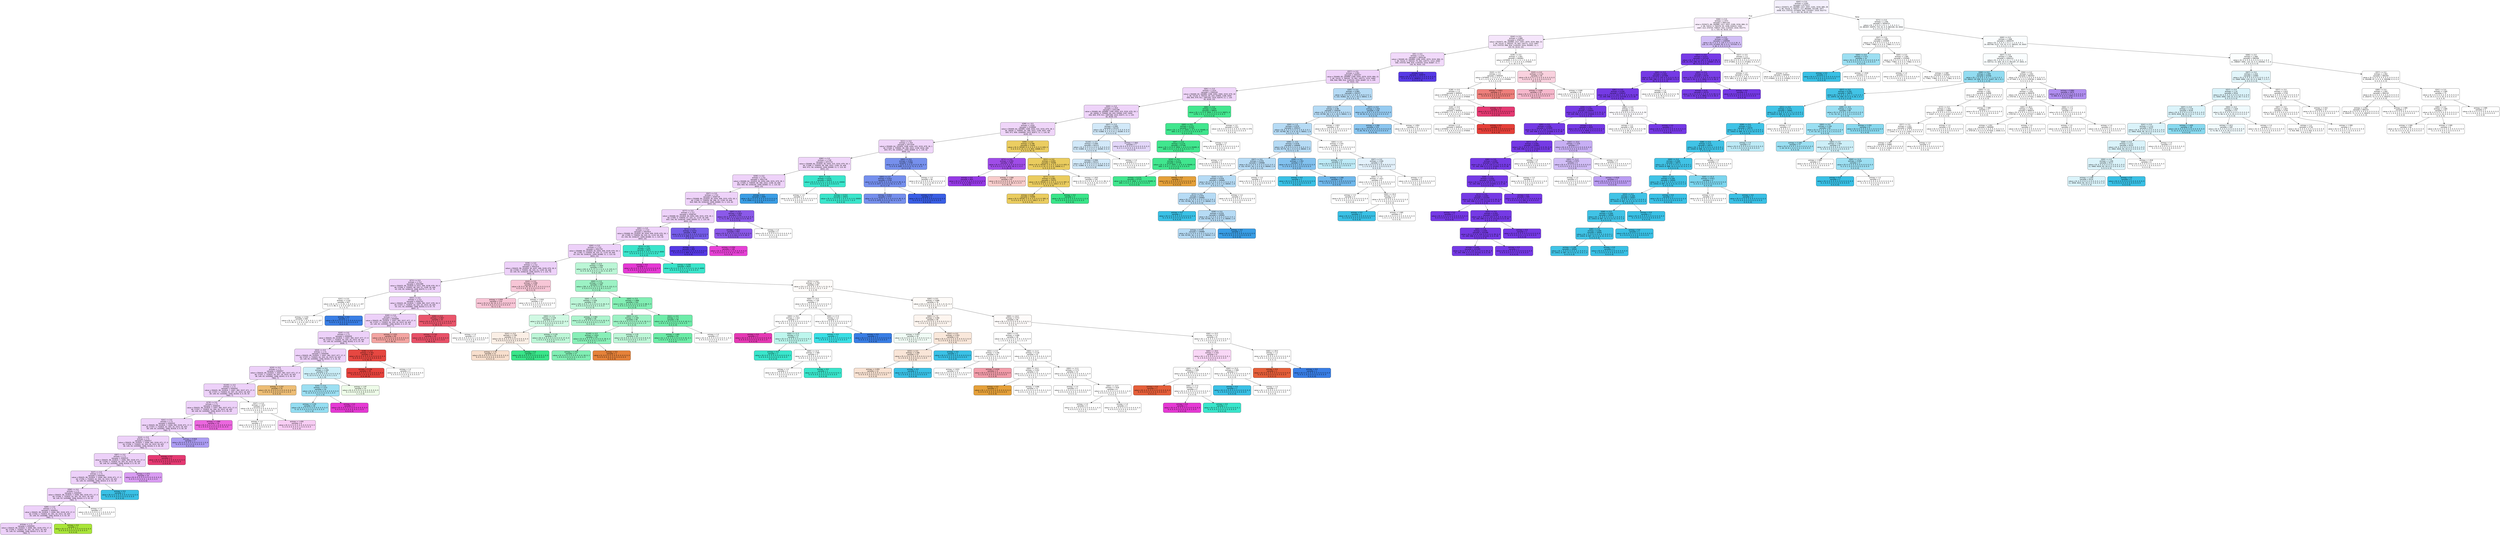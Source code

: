 digraph Tree {
node [shape=box, style="filled, rounded", color="black", fontname=helvetica] ;
edge [fontname=helvetica] ;
0 [label="X[63] <= 0.0\nentropy = 3.055\nsamples = 6775217\nvalue = [520471, 67, 160989, 1317, 4357, 2191, 3234, 685, 28\n2, 46, 74216, 3, 760371, 117, 882695, 701196, 1977\n4508, 413, 370725, 1570643, 950, 1151837, 1016, 552773\n11, 1, 153, 92, 8110, 23]", fillcolor="#7539e513"] ;
1 [label="X[66] <= 0.0\nentropy = 2.972\nsamples = 4941143\nvalue = [520471, 66, 160989, 1317, 4357, 2190, 3234, 684, 21\n1, 46, 74213, 3, 760370, 93, 1038, 618221, 1262\n4467, 413, 370725, 708537, 916, 1145333, 1016, 552771\n11, 1, 153, 91, 8110, 23]", fillcolor="#b439e517"] ;
0 -> 1 [labeldistance=2.5, labelangle=45, headlabel="True"] ;
2 [label="X[44] <= 0.0\nentropy = 2.689\nsamples = 3760197\nvalue = [520471, 66, 160989, 1317, 4357, 2070, 3234, 684, 21\n1, 46, 74132, 3, 760242, 70, 563, 145771, 1212, 4467\n413, 370725, 998, 916, 1145333, 1016, 552691, 11, 1\n153, 91, 8110, 23]", fillcolor="#b439e521"] ;
1 -> 2 ;
3 [label="X[5] <= 0.5\nentropy = 2.374\nsamples = 2820136\nvalue = [50469, 65, 160989, 1308, 4355, 2070, 3233, 684, 21\n1, 46, 74132, 3, 760242, 70, 562, 145771, 1212, 4460\n406, 370725, 998, 916, 1145333, 1016, 82687, 11, 1\n135, 91, 8101, 23]", fillcolor="#b439e530"] ;
2 -> 3 ;
4 [label="X[57] <= 0.0\nentropy = 2.091\nsamples = 2450257\nvalue = [50469, 65, 160989, 1308, 4355, 2070, 3233, 684, 21\n1, 46, 74132, 3, 760242, 70, 562, 145771, 1212, 4460\n406, 846, 998, 916, 1145333, 1016, 82687, 11, 1, 135\n91, 8101, 23]", fillcolor="#b439e53a"] ;
3 -> 4 ;
5 [label="X[81] <= 0.0\nentropy = 2.014\nsamples = 2300100\nvalue = [50469, 65, 160989, 1308, 4354, 2065, 3233, 679, 18\n1, 46, 74129, 3, 760241, 65, 420, 53909, 1168, 4459\n406, 845, 979, 911, 1087292, 1015, 82679, 11, 1, 135\n82, 8100, 23]", fillcolor="#b439e536"] ;
4 -> 5 ;
6 [label="X[65] <= 0.0\nentropy = 1.915\nsamples = 2241186\nvalue = [50469, 64, 160989, 1308, 4354, 415, 3232, 679, 18, 1\n46, 18058, 3, 759065, 64, 420, 53908, 1167, 4459\n406, 845, 979, 911, 1087288, 1015, 82671, 11, 1, 135\n82, 8100, 23]", fillcolor="#b439e538"] ;
5 -> 6 ;
7 [label="X[99] <= -0.5\nentropy = 1.818\nsamples = 2148966\nvalue = [50469, 64, 160989, 1308, 4354, 415, 3232, 679, 18, 1\n46, 18058, 3, 759065, 64, 396, 2022, 1158, 4457, 406\n845, 971, 909, 1046999, 1015, 82671, 11, 1, 135, 82\n8100, 23]", fillcolor="#b439e535"] ;
6 -> 7 ;
8 [label="X[21] <= 0.0\nentropy = 1.753\nsamples = 2077530\nvalue = [50469, 64, 101829, 1308, 4354, 415, 3232, 679, 18, 1\n46, 17428, 3, 759062, 58, 396, 2022, 1158, 4416, 406\n843, 971, 56, 1036311, 1009, 82669, 11, 1, 135, 82\n8055, 23]", fillcolor="#b439e536"] ;
7 -> 8 ;
9 [label="X[80] <= 0.0\nentropy = 1.728\nsamples = 2071741\nvalue = [50468, 64, 101829, 36, 4354, 415, 3232, 679, 18, 1\n46, 17398, 3, 759059, 58, 396, 2022, 1158, 19, 406\n843, 971, 56, 1036240, 1009, 82668, 11, 1, 123, 82\n8053, 23]", fillcolor="#b439e536"] ;
8 -> 9 ;
10 [label="X[58] <= 0.0\nentropy = 1.731\nsamples = 2051718\nvalue = [50468, 64, 101829, 36, 4354, 406, 3231, 679, 18, 1\n46, 17395, 3, 739059, 58, 396, 2022, 1158, 19, 406\n843, 969, 56, 1036240, 1009, 82660, 11, 1, 123, 82\n8053, 23]", fillcolor="#b439e53a"] ;
9 -> 10 ;
11 [label="X[67] <= 0.0\nentropy = 1.722\nsamples = 2049718\nvalue = [50468, 64, 101829, 36, 4354, 406, 3231, 679, 18, 1\n46, 17395, 3, 739059, 58, 396, 22, 1158, 19, 406\n843, 969, 56, 1036240, 1009, 82660, 11, 1, 123, 82\n8053, 23]", fillcolor="#b439e53a"] ;
10 -> 11 ;
12 [label="X[77] <= 0.0\nentropy = 1.717\nsamples = 2048762\nvalue = [50468, 64, 101829, 36, 4354, 406, 3231, 679, 18, 1\n46, 17395, 3, 739059, 57, 325, 21, 1119, 18, 406\n843, 156, 56, 1036240, 1009, 82630, 11, 1, 123, 82\n8053, 23]", fillcolor="#b439e53a"] ;
11 -> 12 ;
13 [label="X[82] <= 0.0\nentropy = 1.713\nsamples = 2047814\nvalue = [50468, 64, 101829, 36, 4354, 406, 3229, 679, 18, 1\n46, 17395, 3, 739059, 56, 325, 21, 1119, 18, 406\n43, 156, 56, 1036237, 1009, 82488, 11, 1, 123, 82\n8053, 23]", fillcolor="#b439e53a"] ;
12 -> 13 ;
14 [label="X[83] <= 0.0\nentropy = 1.713\nsamples = 2041792\nvalue = [50468, 64, 101829, 36, 4354, 406, 3229, 679, 18, 1\n46, 17381, 3, 733059, 56, 325, 21, 1119, 18, 406\n43, 155, 56, 1036232, 1009, 82486, 11, 1, 123, 82\n8053, 23]", fillcolor="#b439e53b"] ;
13 -> 14 ;
15 [label="X[39] <= 0.0\nentropy = 1.712\nsamples = 2041514\nvalue = [50425, 58, 101829, 36, 4337, 406, 3228, 679, 18, 0\n46, 17258, 3, 733052, 48, 320, 21, 1109, 18, 406\n43, 155, 55, 1036219, 1006, 82475, 3, 1, 123, 76\n8053, 8]", fillcolor="#b439e53b"] ;
14 -> 15 ;
16 [label="X[71] <= 0.0\nentropy = 1.712\nsamples = 2041388\nvalue = [50425, 49, 101829, 8, 4311, 406, 3228, 678, 18, 0\n46, 17258, 3, 733052, 48, 320, 21, 1109, 18, 406\n43, 155, 55, 1036219, 1006, 82475, 3, 1, 67, 76\n8047, 8]", fillcolor="#b439e53b"] ;
15 -> 16 ;
17 [label="X[41] <= 0.0\nentropy = 2.316\nsamples = 647\nvalue = [0, 0, 13, 1, 3, 24, 1, 0, 0, 0, 0, 1, 2, 227\n4, 0, 5, 96, 0, 1, 0, 4, 0, 227, 0, 32, 3, 1\n0, 1, 0, 1]", fillcolor="#39e5cb00"] ;
16 -> 17 ;
18 [label="entropy = 2.316\nsamples = 646\nvalue = [0, 0, 13, 1, 3, 24, 1, 0, 0, 0, 0, 1, 2, 227\n4, 0, 5, 95, 0, 1, 0, 4, 0, 227, 0, 32, 3, 1\n0, 1, 0, 1]", fillcolor="#39e5cb00"] ;
17 -> 18 ;
19 [label="entropy = 0.0\nsamples = 1\nvalue = [0, 0, 0, 0, 0, 0, 0, 0, 0, 0, 0, 0, 0, 0\n0, 0, 0, 1, 0, 0, 0, 0, 0, 0, 0, 0, 0, 0\n0, 0, 0, 0]", fillcolor="#397ee5ff"] ;
17 -> 19 ;
20 [label="X[52] <= 0.5\nentropy = 1.711\nsamples = 2040741\nvalue = [50425, 49, 101816, 7, 4308, 382, 3227, 678, 18, 0\n46, 17257, 1, 732825, 44, 320, 16, 1013, 18, 405\n43, 151, 55, 1035992, 1006, 82443, 0, 0, 67, 75\n8047, 7]", fillcolor="#b439e53b"] ;
16 -> 20 ;
21 [label="X[40] <= 0.0\nentropy = 1.711\nsamples = 2040696\nvalue = [50425, 49, 101816, 7, 4307, 382, 3227, 677, 17, 0\n46, 17257, 1, 732825, 44, 320, 16, 1013, 18, 405\n43, 149, 55, 1035992, 1006, 82442, 0, 0, 67, 36\n8047, 7]", fillcolor="#b439e53b"] ;
20 -> 21 ;
22 [label="X[43] <= 0.0\nentropy = 1.71\nsamples = 2040636\nvalue = [50425, 49, 101816, 7, 4307, 382, 3227, 677, 17, 0\n46, 17257, 1, 732825, 44, 320, 16, 1013, 18, 404\n43, 149, 55, 1035992, 1006, 82442, 0, 0, 47, 36\n8008, 7]", fillcolor="#b439e53b"] ;
21 -> 22 ;
23 [label="X[53] <= 0.5\nentropy = 1.71\nsamples = 2040590\nvalue = [50425, 49, 101816, 7, 4307, 382, 3227, 677, 17, 0\n46, 17257, 1, 732825, 44, 320, 16, 1013, 18, 403\n43, 149, 55, 1035992, 1006, 82442, 0, 0, 46, 36\n7964, 7]", fillcolor="#b439e53b"] ;
22 -> 23 ;
24 [label="X[33] <= 0.0\nentropy = 1.71\nsamples = 2040557\nvalue = [50425, 49, 101816, 7, 4307, 382, 3227, 671, 17, 0\n46, 17257, 1, 732825, 44, 307, 16, 1013, 18, 403\n38, 149, 55, 1035992, 1006, 82441, 0, 0, 45, 30\n7963, 7]", fillcolor="#b439e53b"] ;
23 -> 24 ;
25 [label="X[100] <= 0.5\nentropy = 1.71\nsamples = 2040542\nvalue = [50425, 38, 101816, 7, 4307, 382, 3227, 671, 17, 0\n46, 17257, 1, 732825, 42, 307, 16, 1012, 18, 403\n38, 149, 55, 1035992, 1006, 82440, 0, 0, 45, 30\n7963, 7]", fillcolor="#b439e53b"] ;
24 -> 25 ;
26 [label="X[79] <= 0.0\nentropy = 1.71\nsamples = 2040534\nvalue = [50425, 38, 101816, 7, 4307, 382, 3227, 671, 17, 0\n46, 17257, 1, 732825, 42, 304, 16, 1012, 18, 403\n38, 149, 54, 1035992, 1006, 82437, 0, 0, 45, 29\n7963, 7]", fillcolor="#b439e53b"] ;
25 -> 26 ;
27 [label="X[41] <= 0.0\nentropy = 1.71\nsamples = 2040520\nvalue = [50425, 38, 101816, 7, 4306, 382, 3226, 671, 17, 0\n46, 17257, 1, 732825, 42, 303, 16, 1012, 18, 403\n38, 149, 54, 1035992, 1006, 82426, 0, 0, 45, 29\n7963, 7]", fillcolor="#b439e53b"] ;
26 -> 27 ;
28 [label="X[24] <= 0.0\nentropy = 1.71\nsamples = 2040517\nvalue = [50425, 38, 101816, 7, 4306, 382, 3226, 671, 17, 0\n46, 17256, 1, 732825, 42, 303, 16, 1012, 18, 403\n36, 149, 54, 1035992, 1006, 82426, 0, 0, 45, 29\n7963, 7]", fillcolor="#b439e53b"] ;
27 -> 28 ;
29 [label="X[87] <= 0.0\nentropy = 1.71\nsamples = 2040515\nvalue = [50425, 38, 101816, 7, 4306, 382, 3226, 671, 17, 0\n46, 17256, 1, 732825, 42, 303, 16, 1012, 18, 403\n36, 149, 54, 1035992, 1006, 82426, 0, 0, 43, 29\n7963, 7]", fillcolor="#b439e53b"] ;
28 -> 29 ;
30 [label="X[47] <= 0.0\nentropy = 1.71\nsamples = 2040505\nvalue = [50425, 38, 101816, 7, 4306, 382, 3226, 671, 17, 0\n46, 17256, 1, 732825, 42, 303, 16, 1011, 18, 403\n36, 149, 53, 1035986, 1006, 82424, 0, 0, 43, 29\n7963, 7]", fillcolor="#b439e53b"] ;
29 -> 30 ;
31 [label="X[90] <= 0.0\nentropy = 1.71\nsamples = 2040503\nvalue = [50425, 38, 101816, 7, 4306, 382, 3226, 671, 17, 0\n46, 17256, 1, 732825, 42, 301, 16, 1011, 18, 403\n36, 149, 53, 1035986, 1006, 82424, 0, 0, 43, 29\n7963, 7]", fillcolor="#b439e53b"] ;
30 -> 31 ;
32 [label="X[89] <= 0.0\nentropy = 1.71\nsamples = 2040501\nvalue = [50425, 38, 101816, 7, 4306, 382, 3226, 670, 17, 0\n46, 17256, 1, 732825, 42, 301, 16, 1011, 18, 403\n35, 149, 53, 1035986, 1006, 82424, 0, 0, 43, 29\n7963, 7]", fillcolor="#b439e53b"] ;
31 -> 32 ;
33 [label="entropy = 1.71\nsamples = 2040500\nvalue = [50425, 38, 101816, 7, 4306, 381, 3226, 670, 17, 0\n46, 17256, 1, 732825, 42, 301, 16, 1011, 18, 403\n35, 149, 53, 1035986, 1006, 82424, 0, 0, 43, 29\n7963, 7]", fillcolor="#b439e53b"] ;
32 -> 33 ;
34 [label="entropy = 0.0\nsamples = 1\nvalue = [0, 0, 0, 0, 0, 1, 0, 0, 0, 0, 0, 0, 0, 0\n0, 0, 0, 0, 0, 0, 0, 0, 0, 0, 0, 0, 0, 0\n0, 0, 0, 0]", fillcolor="#a9e539ff"] ;
32 -> 34 ;
35 [label="entropy = 1.0\nsamples = 2\nvalue = [0, 0, 0, 0, 0, 0, 0, 1, 0, 0, 0, 0, 0, 0\n0, 0, 0, 0, 0, 0, 1, 0, 0, 0, 0, 0, 0, 0\n0, 0, 0, 0]", fillcolor="#6ae53900"] ;
31 -> 35 ;
36 [label="entropy = 0.0\nsamples = 2\nvalue = [0, 0, 0, 0, 0, 0, 0, 0, 0, 0, 0, 0, 0, 0\n0, 2, 0, 0, 0, 0, 0, 0, 0, 0, 0, 0, 0, 0\n0, 0, 0, 0]", fillcolor="#39c0e5ff"] ;
30 -> 36 ;
37 [label="entropy = 1.571\nsamples = 10\nvalue = [0, 0, 0, 0, 0, 0, 0, 0, 0, 0, 0, 0, 0, 0\n0, 0, 0, 1, 0, 0, 0, 0, 1, 6, 0, 2, 0, 0\n0, 0, 0, 0]", fillcolor="#b439e57f"] ;
29 -> 37 ;
38 [label="entropy = 0.0\nsamples = 2\nvalue = [0, 0, 0, 0, 0, 0, 0, 0, 0, 0, 0, 0, 0, 0\n0, 0, 0, 0, 0, 0, 0, 0, 0, 0, 0, 0, 0, 0\n2, 0, 0, 0]", fillcolor="#e53972ff"] ;
28 -> 38 ;
39 [label="entropy = 0.918\nsamples = 3\nvalue = [0, 0, 0, 0, 0, 0, 0, 0, 0, 0, 0, 1, 0, 0\n0, 0, 0, 0, 0, 0, 2, 0, 0, 0, 0, 0, 0, 0\n0, 0, 0, 0]", fillcolor="#5639e57f"] ;
27 -> 39 ;
40 [label="entropy = 1.089\nsamples = 14\nvalue = [0, 0, 0, 0, 1, 0, 1, 0, 0, 0, 0, 0, 0, 0\n0, 1, 0, 0, 0, 0, 0, 0, 0, 0, 0, 11, 0, 0\n0, 0, 0, 0]", fillcolor="#e539d4c4"] ;
26 -> 40 ;
41 [label="X[47] <= 0.0\nentropy = 1.811\nsamples = 8\nvalue = [0, 0, 0, 0, 0, 0, 0, 0, 0, 0, 0, 0, 0, 0\n0, 3, 0, 0, 0, 0, 0, 0, 1, 0, 0, 3, 0, 0\n0, 1, 0, 0]", fillcolor="#39c0e500"] ;
25 -> 41 ;
42 [label="entropy = 1.0\nsamples = 2\nvalue = [0, 0, 0, 0, 0, 0, 0, 0, 0, 0, 0, 0, 0, 0\n0, 1, 0, 0, 0, 0, 0, 0, 0, 0, 0, 0, 0, 0\n0, 1, 0, 0]", fillcolor="#39c0e500"] ;
41 -> 42 ;
43 [label="entropy = 1.459\nsamples = 6\nvalue = [0, 0, 0, 0, 0, 0, 0, 0, 0, 0, 0, 0, 0, 0\n0, 2, 0, 0, 0, 0, 0, 0, 1, 0, 0, 3, 0, 0\n0, 0, 0, 0]", fillcolor="#e539d440"] ;
41 -> 43 ;
44 [label="entropy = 1.237\nsamples = 15\nvalue = [0, 11, 0, 0, 0, 0, 0, 0, 0, 0, 0, 0, 0, 0\n2, 0, 0, 1, 0, 0, 0, 0, 0, 0, 0, 1, 0, 0\n0, 0, 0, 0]", fillcolor="#e5a039b1"] ;
24 -> 44 ;
45 [label="X[90] <= 0.0\nentropy = 2.295\nsamples = 33\nvalue = [0, 0, 0, 0, 0, 0, 0, 6, 0, 0, 0, 0, 0, 0\n0, 13, 0, 0, 0, 0, 5, 0, 0, 0, 0, 1, 0, 0\n1, 6, 1, 0]", fillcolor="#39c0e542"] ;
23 -> 45 ;
46 [label="X[35] <= 0.0\nentropy = 1.373\nsamples = 19\nvalue = [0, 0, 0, 0, 0, 0, 0, 0, 0, 0, 0, 0, 0, 0\n0, 12, 0, 0, 0, 0, 0, 0, 0, 0, 0, 1, 0, 0\n0, 5, 1, 0]", fillcolor="#39c0e57f"] ;
45 -> 46 ;
47 [label="entropy = 1.135\nsamples = 18\nvalue = [0, 0, 0, 0, 0, 0, 0, 0, 0, 0, 0, 0, 0, 0\n0, 12, 0, 0, 0, 0, 0, 0, 0, 0, 0, 0, 0, 0\n0, 5, 1, 0]", fillcolor="#39c0e589"] ;
46 -> 47 ;
48 [label="entropy = 0.0\nsamples = 1\nvalue = [0, 0, 0, 0, 0, 0, 0, 0, 0, 0, 0, 0, 0, 0\n0, 0, 0, 0, 0, 0, 0, 0, 0, 0, 0, 1, 0, 0\n0, 0, 0, 0]", fillcolor="#e539d4ff"] ;
46 -> 48 ;
49 [label="entropy = 1.87\nsamples = 14\nvalue = [0, 0, 0, 0, 0, 0, 0, 6, 0, 0, 0, 0, 0, 0\n0, 1, 0, 0, 0, 0, 5, 0, 0, 0, 0, 0, 0, 0\n1, 1, 0, 0]", fillcolor="#6ae5391c"] ;
45 -> 49 ;
50 [label="X[38] <= 0.0\nentropy = 0.301\nsamples = 46\nvalue = [0, 0, 0, 0, 0, 0, 0, 0, 0, 0, 0, 0, 0, 0\n0, 0, 0, 0, 0, 1, 0, 0, 0, 0, 0, 0, 0, 0\n1, 0, 44, 0]", fillcolor="#e53f39f4"] ;
22 -> 50 ;
51 [label="entropy = 0.156\nsamples = 44\nvalue = [0, 0, 0, 0, 0, 0, 0, 0, 0, 0, 0, 0, 0, 0\n0, 0, 0, 0, 0, 1, 0, 0, 0, 0, 0, 0, 0, 0\n0, 0, 43, 0]", fillcolor="#e53f39f9"] ;
50 -> 51 ;
52 [label="entropy = 1.0\nsamples = 2\nvalue = [0, 0, 0, 0, 0, 0, 0, 0, 0, 0, 0, 0, 0, 0\n0, 0, 0, 0, 0, 0, 0, 0, 0, 0, 0, 0, 0, 0\n1, 0, 1, 0]", fillcolor="#e5397200"] ;
50 -> 52 ;
53 [label="entropy = 1.031\nsamples = 60\nvalue = [0, 0, 0, 0, 0, 0, 0, 0, 0, 0, 0, 0, 0, 0\n0, 0, 0, 0, 0, 1, 0, 0, 0, 0, 0, 0, 0, 0\n20, 0, 39, 0]", fillcolor="#e53f3979"] ;
21 -> 53 ;
54 [label="X[90] <= 0.0\nentropy = 0.867\nsamples = 45\nvalue = [0, 0, 0, 0, 1, 0, 0, 1, 1, 0, 0, 0, 0, 0\n0, 0, 0, 0, 0, 0, 0, 2, 0, 0, 0, 1, 0, 0\n0, 39, 0, 0]", fillcolor="#e53953db"] ;
20 -> 54 ;
55 [label="entropy = 0.742\nsamples = 43\nvalue = [0, 0, 0, 0, 1, 0, 0, 0, 1, 0, 0, 0, 0, 0\n0, 0, 0, 0, 0, 0, 0, 2, 0, 0, 0, 1, 0, 0\n0, 38, 0, 0]", fillcolor="#e53953e0"] ;
54 -> 55 ;
56 [label="entropy = 1.0\nsamples = 2\nvalue = [0, 0, 0, 0, 0, 0, 0, 1, 0, 0, 0, 0, 0, 0\n0, 0, 0, 0, 0, 0, 0, 0, 0, 0, 0, 0, 0, 0\n0, 1, 0, 0]", fillcolor="#6ae53900"] ;
54 -> 56 ;
57 [label="X[43] <= 0.0\nentropy = 2.008\nsamples = 126\nvalue = [0, 9, 0, 28, 26, 0, 0, 1, 0, 0, 0, 0, 0, 0\n0, 0, 0, 0, 0, 0, 0, 0, 0, 0, 0, 0, 0, 0\n56, 0, 6, 0]", fillcolor="#e5397249"] ;
15 -> 57 ;
58 [label="entropy = 1.928\nsamples = 114\nvalue = [0, 9, 0, 26, 24, 0, 0, 1, 0, 0, 0, 0, 0, 0\n0, 0, 0, 0, 0, 0, 0, 0, 0, 0, 0, 0, 0, 0\n52, 0, 2, 0]", fillcolor="#e539724b"] ;
57 -> 58 ;
59 [label="entropy = 1.918\nsamples = 12\nvalue = [0, 0, 0, 2, 2, 0, 0, 0, 0, 0, 0, 0, 0, 0\n0, 0, 0, 0, 0, 0, 0, 0, 0, 0, 0, 0, 0, 0\n4, 0, 4, 0]", fillcolor="#e5397200"] ;
57 -> 59 ;
60 [label="X[83] <= 6.5\nentropy = 2.904\nsamples = 278\nvalue = [43, 6, 0, 0, 17, 0, 1, 0, 0, 1, 0, 123, 0, 7\n8, 5, 0, 10, 0, 0, 0, 0, 1, 13, 3, 11, 8, 0\n0, 6, 0, 15]", fillcolor="#39e58957"] ;
14 -> 60 ;
61 [label="X[83] <= 3.5\nentropy = 2.254\nsamples = 195\nvalue = [30, 3, 0, 0, 13, 0, 0, 0, 0, 0, 0, 112, 0, 3\n5, 0, 0, 3, 0, 0, 0, 0, 0, 8, 1, 4, 4, 0\n0, 3, 0, 6]", fillcolor="#39e5897f"] ;
60 -> 61 ;
62 [label="X[83] <= 2.5\nentropy = 2.438\nsamples = 93\nvalue = [20, 2, 0, 0, 7, 0, 0, 0, 0, 0, 0, 44, 0, 0\n3, 0, 0, 2, 0, 0, 0, 0, 0, 5, 1, 4, 0, 0\n0, 2, 0, 3]", fillcolor="#39e58954"] ;
61 -> 62 ;
63 [label="X[83] <= 1.5\nentropy = 2.178\nsamples = 47\nvalue = [13, 0, 0, 0, 3, 0, 0, 0, 0, 0, 0, 21, 0, 0\n1, 0, 0, 2, 0, 0, 0, 0, 0, 5, 0, 1, 0, 0\n0, 0, 0, 1]", fillcolor="#39e5893c"] ;
62 -> 63 ;
64 [label="X[41] <= 0.0\nentropy = 1.784\nsamples = 12\nvalue = [5, 0, 0, 0, 0, 0, 0, 0, 0, 0, 0, 4, 0, 0\n0, 0, 0, 0, 0, 0, 0, 0, 0, 2, 0, 0, 0, 0\n0, 0, 0, 1]", fillcolor="#e5813920"] ;
63 -> 64 ;
65 [label="entropy = 1.79\nsamples = 11\nvalue = [5, 0, 0, 0, 0, 0, 0, 0, 0, 0, 0, 3, 0, 0\n0, 0, 0, 0, 0, 0, 0, 0, 0, 2, 0, 0, 0, 0\n0, 0, 0, 1]", fillcolor="#e5813940"] ;
64 -> 65 ;
66 [label="entropy = 0.0\nsamples = 1\nvalue = [0, 0, 0, 0, 0, 0, 0, 0, 0, 0, 0, 1, 0, 0\n0, 0, 0, 0, 0, 0, 0, 0, 0, 0, 0, 0, 0, 0\n0, 0, 0, 0]", fillcolor="#39e589ff"] ;
64 -> 66 ;
67 [label="entropy = 2.129\nsamples = 35\nvalue = [8, 0, 0, 0, 3, 0, 0, 0, 0, 0, 0, 17, 0, 0\n1, 0, 0, 2, 0, 0, 0, 0, 0, 3, 0, 1, 0, 0\n0, 0, 0, 0]", fillcolor="#39e58955"] ;
63 -> 67 ;
68 [label="entropy = 2.383\nsamples = 46\nvalue = [7, 2, 0, 0, 4, 0, 0, 0, 0, 0, 0, 23, 0, 0\n2, 0, 0, 0, 0, 0, 0, 0, 0, 0, 1, 3, 0, 0\n0, 2, 0, 2]", fillcolor="#39e58969"] ;
62 -> 68 ;
69 [label="X[83] <= 5.5\nentropy = 1.898\nsamples = 102\nvalue = [10, 1, 0, 0, 6, 0, 0, 0, 0, 0, 0, 68, 0, 3\n2, 0, 0, 1, 0, 0, 0, 0, 0, 3, 0, 0, 4, 0\n0, 1, 0, 3]", fillcolor="#39e589a1"] ;
61 -> 69 ;
70 [label="X[83] <= 4.5\nentropy = 2.165\nsamples = 46\nvalue = [6, 0, 0, 0, 4, 0, 0, 0, 0, 0, 0, 26, 0, 2\n1, 0, 0, 0, 0, 0, 0, 0, 0, 2, 0, 0, 1, 0\n0, 1, 0, 3]", fillcolor="#39e5897f"] ;
69 -> 70 ;
71 [label="X[100] <= 0.5\nentropy = 1.814\nsamples = 28\nvalue = [3, 0, 0, 0, 2, 0, 0, 0, 0, 0, 0, 18, 0, 2\n1, 0, 0, 0, 0, 0, 0, 0, 0, 1, 0, 0, 0, 0\n0, 0, 0, 1]", fillcolor="#39e58999"] ;
70 -> 71 ;
72 [label="entropy = 1.753\nsamples = 27\nvalue = [2, 0, 0, 0, 2, 0, 0, 0, 0, 0, 0, 18, 0, 2\n1, 0, 0, 0, 0, 0, 0, 0, 0, 1, 0, 0, 0, 0\n0, 0, 0, 1]", fillcolor="#39e589a3"] ;
71 -> 72 ;
73 [label="entropy = 0.0\nsamples = 1\nvalue = [1, 0, 0, 0, 0, 0, 0, 0, 0, 0, 0, 0, 0, 0\n0, 0, 0, 0, 0, 0, 0, 0, 0, 0, 0, 0, 0, 0\n0, 0, 0, 0]", fillcolor="#e58139ff"] ;
71 -> 73 ;
74 [label="entropy = 2.35\nsamples = 18\nvalue = [3, 0, 0, 0, 2, 0, 0, 0, 0, 0, 0, 8, 0, 0\n0, 0, 0, 0, 0, 0, 0, 0, 0, 1, 0, 0, 1, 0\n0, 1, 0, 2]", fillcolor="#39e58955"] ;
70 -> 74 ;
75 [label="X[41] <= 0.0\nentropy = 1.5\nsamples = 56\nvalue = [4, 1, 0, 0, 2, 0, 0, 0, 0, 0, 0, 42, 0, 1\n1, 0, 0, 1, 0, 0, 0, 0, 0, 1, 0, 0, 3, 0\n0, 0, 0, 0]", fillcolor="#39e589ba"] ;
69 -> 75 ;
76 [label="entropy = 1.465\nsamples = 54\nvalue = [4, 1, 0, 0, 2, 0, 0, 0, 0, 0, 0, 41, 0, 1\n1, 0, 0, 1, 0, 0, 0, 0, 0, 1, 0, 0, 2, 0\n0, 0, 0, 0]", fillcolor="#39e589bd"] ;
75 -> 76 ;
77 [label="entropy = 1.0\nsamples = 2\nvalue = [0, 0, 0, 0, 0, 0, 0, 0, 0, 0, 0, 1, 0, 0\n0, 0, 0, 0, 0, 0, 0, 0, 0, 0, 0, 0, 1, 0\n0, 0, 0, 0]", fillcolor="#39e58900"] ;
75 -> 77 ;
78 [label="X[71] <= 0.0\nentropy = 3.755\nsamples = 83\nvalue = [13, 3, 0, 0, 4, 0, 1, 0, 0, 1, 0, 11, 0, 4\n3, 5, 0, 7, 0, 0, 0, 0, 1, 5, 2, 7, 4, 0\n0, 3, 0, 9]", fillcolor="#e5813907"] ;
60 -> 78 ;
79 [label="X[83] <= 14.5\nentropy = 1.95\nsamples = 7\nvalue = [0, 0, 0, 0, 0, 0, 0, 0, 0, 0, 0, 0, 0, 2\n1, 0, 0, 2, 0, 0, 0, 0, 0, 0, 0, 0, 2, 0\n0, 0, 0, 0]", fillcolor="#39e5cb00"] ;
78 -> 79 ;
80 [label="X[83] <= 9.0\nentropy = 1.522\nsamples = 5\nvalue = [0, 0, 0, 0, 0, 0, 0, 0, 0, 0, 0, 0, 0, 2\n0, 0, 0, 1, 0, 0, 0, 0, 0, 0, 0, 0, 2, 0\n0, 0, 0, 0]", fillcolor="#39e5cb00"] ;
79 -> 80 ;
81 [label="entropy = 0.0\nsamples = 1\nvalue = [0, 0, 0, 0, 0, 0, 0, 0, 0, 0, 0, 0, 0, 0\n0, 0, 0, 0, 0, 0, 0, 0, 0, 0, 0, 0, 1, 0\n0, 0, 0, 0]", fillcolor="#e539b4ff"] ;
80 -> 81 ;
82 [label="X[83] <= 11.5\nentropy = 1.5\nsamples = 4\nvalue = [0, 0, 0, 0, 0, 0, 0, 0, 0, 0, 0, 0, 0, 2\n0, 0, 0, 1, 0, 0, 0, 0, 0, 0, 0, 0, 1, 0\n0, 0, 0, 0]", fillcolor="#39e5cb55"] ;
80 -> 82 ;
83 [label="entropy = 0.0\nsamples = 1\nvalue = [0, 0, 0, 0, 0, 0, 0, 0, 0, 0, 0, 0, 0, 1\n0, 0, 0, 0, 0, 0, 0, 0, 0, 0, 0, 0, 0, 0\n0, 0, 0, 0]", fillcolor="#39e5cbff"] ;
82 -> 83 ;
84 [label="X[83] <= 12.5\nentropy = 1.585\nsamples = 3\nvalue = [0, 0, 0, 0, 0, 0, 0, 0, 0, 0, 0, 0, 0, 1\n0, 0, 0, 1, 0, 0, 0, 0, 0, 0, 0, 0, 1, 0\n0, 0, 0, 0]", fillcolor="#39e5cb00"] ;
82 -> 84 ;
85 [label="entropy = 1.0\nsamples = 2\nvalue = [0, 0, 0, 0, 0, 0, 0, 0, 0, 0, 0, 0, 0, 0\n0, 0, 0, 1, 0, 0, 0, 0, 0, 0, 0, 0, 1, 0\n0, 0, 0, 0]", fillcolor="#397ee500"] ;
84 -> 85 ;
86 [label="entropy = 0.0\nsamples = 1\nvalue = [0, 0, 0, 0, 0, 0, 0, 0, 0, 0, 0, 0, 0, 1\n0, 0, 0, 0, 0, 0, 0, 0, 0, 0, 0, 0, 0, 0\n0, 0, 0, 0]", fillcolor="#39e5cbff"] ;
84 -> 86 ;
87 [label="X[83] <= 17.0\nentropy = 1.0\nsamples = 2\nvalue = [0, 0, 0, 0, 0, 0, 0, 0, 0, 0, 0, 0, 0, 0\n1, 0, 0, 1, 0, 0, 0, 0, 0, 0, 0, 0, 0, 0\n0, 0, 0, 0]", fillcolor="#39dfe500"] ;
79 -> 87 ;
88 [label="entropy = 0.0\nsamples = 1\nvalue = [0, 0, 0, 0, 0, 0, 0, 0, 0, 0, 0, 0, 0, 0\n1, 0, 0, 0, 0, 0, 0, 0, 0, 0, 0, 0, 0, 0\n0, 0, 0, 0]", fillcolor="#39dfe5ff"] ;
87 -> 88 ;
89 [label="entropy = 0.0\nsamples = 1\nvalue = [0, 0, 0, 0, 0, 0, 0, 0, 0, 0, 0, 0, 0, 0\n0, 0, 0, 1, 0, 0, 0, 0, 0, 0, 0, 0, 0, 0\n0, 0, 0, 0]", fillcolor="#397ee5ff"] ;
87 -> 89 ;
90 [label="X[83] <= 8.5\nentropy = 3.686\nsamples = 76\nvalue = [13, 3, 0, 0, 4, 0, 1, 0, 0, 1, 0, 11, 0, 2\n2, 5, 0, 5, 0, 0, 0, 0, 1, 5, 2, 7, 2, 0\n0, 3, 0, 9]", fillcolor="#e5813908"] ;
78 -> 90 ;
91 [label="X[83] <= 7.5\nentropy = 3.306\nsamples = 30\nvalue = [7, 0, 0, 0, 4, 0, 1, 0, 0, 0, 0, 5, 0, 1\n1, 3, 0, 1, 0, 0, 0, 0, 0, 1, 1, 2, 1, 0\n0, 0, 0, 2]", fillcolor="#e5813914"] ;
90 -> 91 ;
92 [label="entropy = 3.453\nsamples = 16\nvalue = [2, 0, 0, 0, 1, 0, 1, 0, 0, 0, 0, 3, 0, 1\n1, 1, 0, 1, 0, 0, 0, 0, 0, 1, 0, 1, 1, 0\n0, 0, 0, 2]", fillcolor="#39e58912"] ;
91 -> 92 ;
93 [label="X[52] <= 0.5\nentropy = 2.353\nsamples = 14\nvalue = [5, 0, 0, 0, 3, 0, 0, 0, 0, 0, 0, 2, 0, 0\n0, 2, 0, 0, 0, 0, 0, 0, 0, 0, 1, 1, 0, 0\n0, 0, 0, 0]", fillcolor="#e581392e"] ;
91 -> 93 ;
94 [label="X[53] <= 0.5\nentropy = 2.288\nsamples = 13\nvalue = [5, 0, 0, 0, 3, 0, 0, 0, 0, 0, 0, 2, 0, 0\n0, 1, 0, 0, 0, 0, 0, 0, 0, 0, 1, 1, 0, 0\n0, 0, 0, 0]", fillcolor="#e5813933"] ;
93 -> 94 ;
95 [label="entropy = 2.055\nsamples = 12\nvalue = [5, 0, 0, 0, 3, 0, 0, 0, 0, 0, 0, 2, 0, 0\n0, 0, 0, 0, 0, 0, 0, 0, 0, 0, 1, 1, 0, 0\n0, 0, 0, 0]", fillcolor="#e5813939"] ;
94 -> 95 ;
96 [label="entropy = 0.0\nsamples = 1\nvalue = [0, 0, 0, 0, 0, 0, 0, 0, 0, 0, 0, 0, 0, 0\n0, 1, 0, 0, 0, 0, 0, 0, 0, 0, 0, 0, 0, 0\n0, 0, 0, 0]", fillcolor="#39c0e5ff"] ;
94 -> 96 ;
97 [label="entropy = 0.0\nsamples = 1\nvalue = [0, 0, 0, 0, 0, 0, 0, 0, 0, 0, 0, 0, 0, 0\n0, 1, 0, 0, 0, 0, 0, 0, 0, 0, 0, 0, 0, 0\n0, 0, 0, 0]", fillcolor="#39c0e5ff"] ;
93 -> 97 ;
98 [label="X[83] <= 14.5\nentropy = 3.572\nsamples = 46\nvalue = [6, 3, 0, 0, 0, 0, 0, 0, 0, 1, 0, 6, 0, 1\n1, 2, 0, 4, 0, 0, 0, 0, 1, 4, 1, 5, 1, 0\n0, 3, 0, 7]", fillcolor="#e55e3906"] ;
90 -> 98 ;
99 [label="X[83] <= 9.5\nentropy = 3.488\nsamples = 38\nvalue = [6, 2, 0, 0, 0, 0, 0, 0, 0, 1, 0, 6, 0, 0\n1, 1, 0, 3, 0, 0, 0, 0, 1, 4, 1, 3, 1, 0\n0, 3, 0, 5]", fillcolor="#e5813900"] ;
98 -> 99 ;
100 [label="X[52] <= 0.5\nentropy = 3.156\nsamples = 16\nvalue = [2, 0, 0, 0, 0, 0, 0, 0, 0, 1, 0, 3, 0, 0\n1, 1, 0, 1, 0, 0, 0, 0, 0, 1, 0, 3, 0, 0\n0, 2, 0, 1]", fillcolor="#39e58900"] ;
99 -> 100 ;
101 [label="entropy = 2.815\nsamples = 13\nvalue = [2, 0, 0, 0, 0, 0, 0, 0, 0, 1, 0, 3, 0, 0\n1, 0, 0, 1, 0, 0, 0, 0, 0, 1, 0, 3, 0, 0\n0, 0, 0, 1]", fillcolor="#39e58900"] ;
100 -> 101 ;
102 [label="entropy = 0.918\nsamples = 3\nvalue = [0, 0, 0, 0, 0, 0, 0, 0, 0, 0, 0, 0, 0, 0\n0, 1, 0, 0, 0, 0, 0, 0, 0, 0, 0, 0, 0, 0\n0, 2, 0, 0]", fillcolor="#e539537f"] ;
100 -> 102 ;
103 [label="X[83] <= 11.5\nentropy = 3.118\nsamples = 22\nvalue = [4, 2, 0, 0, 0, 0, 0, 0, 0, 0, 0, 3, 0, 0\n0, 0, 0, 2, 0, 0, 0, 0, 1, 3, 1, 0, 1, 0\n0, 1, 0, 4]", fillcolor="#e5813900"] ;
99 -> 103 ;
104 [label="X[83] <= 10.5\nentropy = 3.252\nsamples = 12\nvalue = [1, 1, 0, 0, 0, 0, 0, 0, 0, 0, 0, 2, 0, 0\n0, 0, 0, 2, 0, 0, 0, 0, 1, 1, 1, 0, 1, 0\n0, 1, 0, 1]", fillcolor="#39e58900"] ;
103 -> 104 ;
105 [label="entropy = 0.0\nsamples = 1\nvalue = [0, 1, 0, 0, 0, 0, 0, 0, 0, 0, 0, 0, 0, 0\n0, 0, 0, 0, 0, 0, 0, 0, 0, 0, 0, 0, 0, 0\n0, 0, 0, 0]", fillcolor="#e5a039ff"] ;
104 -> 105 ;
106 [label="entropy = 3.096\nsamples = 11\nvalue = [1, 0, 0, 0, 0, 0, 0, 0, 0, 0, 0, 2, 0, 0\n0, 0, 0, 2, 0, 0, 0, 0, 1, 1, 1, 0, 1, 0\n0, 1, 0, 1]", fillcolor="#39e58900"] ;
104 -> 106 ;
107 [label="X[83] <= 12.5\nentropy = 2.171\nsamples = 10\nvalue = [3, 1, 0, 0, 0, 0, 0, 0, 0, 0, 0, 1, 0, 0\n0, 0, 0, 0, 0, 0, 0, 0, 0, 2, 0, 0, 0, 0\n0, 0, 0, 3]", fillcolor="#e5813900"] ;
103 -> 107 ;
108 [label="entropy = 2.0\nsamples = 4\nvalue = [1, 1, 0, 0, 0, 0, 0, 0, 0, 0, 0, 0, 0, 0\n0, 0, 0, 0, 0, 0, 0, 0, 0, 1, 0, 0, 0, 0\n0, 0, 0, 1]", fillcolor="#e5813900"] ;
107 -> 108 ;
109 [label="X[83] <= 13.5\nentropy = 1.918\nsamples = 6\nvalue = [2, 0, 0, 0, 0, 0, 0, 0, 0, 0, 0, 1, 0, 0\n0, 0, 0, 0, 0, 0, 0, 0, 0, 1, 0, 0, 0, 0\n0, 0, 0, 2]", fillcolor="#e5813900"] ;
107 -> 109 ;
110 [label="entropy = 2.0\nsamples = 4\nvalue = [1, 0, 0, 0, 0, 0, 0, 0, 0, 0, 0, 1, 0, 0\n0, 0, 0, 0, 0, 0, 0, 0, 0, 1, 0, 0, 0, 0\n0, 0, 0, 1]", fillcolor="#e5813900"] ;
109 -> 110 ;
111 [label="entropy = 1.0\nsamples = 2\nvalue = [1, 0, 0, 0, 0, 0, 0, 0, 0, 0, 0, 0, 0, 0\n0, 0, 0, 0, 0, 0, 0, 0, 0, 0, 0, 0, 0, 0\n0, 0, 0, 1]", fillcolor="#e5813900"] ;
109 -> 111 ;
112 [label="X[83] <= 23.5\nentropy = 2.5\nsamples = 8\nvalue = [0, 1, 0, 0, 0, 0, 0, 0, 0, 0, 0, 0, 0, 1\n0, 1, 0, 1, 0, 0, 0, 0, 0, 0, 0, 2, 0, 0\n0, 0, 0, 2]", fillcolor="#e539d400"] ;
98 -> 112 ;
113 [label="X[83] <= 19.5\nentropy = 2.252\nsamples = 6\nvalue = [0, 1, 0, 0, 0, 0, 0, 0, 0, 0, 0, 0, 0, 1\n0, 1, 0, 0, 0, 0, 0, 0, 0, 0, 0, 2, 0, 0\n0, 0, 0, 1]", fillcolor="#e539d433"] ;
112 -> 113 ;
114 [label="X[83] <= 15.5\nentropy = 1.585\nsamples = 3\nvalue = [0, 0, 0, 0, 0, 0, 0, 0, 0, 0, 0, 0, 0, 1\n0, 0, 0, 0, 0, 0, 0, 0, 0, 0, 0, 1, 0, 0\n0, 0, 0, 1]", fillcolor="#39e5cb00"] ;
113 -> 114 ;
115 [label="entropy = 0.0\nsamples = 1\nvalue = [0, 0, 0, 0, 0, 0, 0, 0, 0, 0, 0, 0, 0, 0\n0, 0, 0, 0, 0, 0, 0, 0, 0, 0, 0, 0, 0, 0\n0, 0, 0, 1]", fillcolor="#e55e39ff"] ;
114 -> 115 ;
116 [label="X[83] <= 17.0\nentropy = 1.0\nsamples = 2\nvalue = [0, 0, 0, 0, 0, 0, 0, 0, 0, 0, 0, 0, 0, 1\n0, 0, 0, 0, 0, 0, 0, 0, 0, 0, 0, 1, 0, 0\n0, 0, 0, 0]", fillcolor="#39e5cb00"] ;
114 -> 116 ;
117 [label="entropy = 0.0\nsamples = 1\nvalue = [0, 0, 0, 0, 0, 0, 0, 0, 0, 0, 0, 0, 0, 0\n0, 0, 0, 0, 0, 0, 0, 0, 0, 0, 0, 1, 0, 0\n0, 0, 0, 0]", fillcolor="#e539d4ff"] ;
116 -> 117 ;
118 [label="entropy = 0.0\nsamples = 1\nvalue = [0, 0, 0, 0, 0, 0, 0, 0, 0, 0, 0, 0, 0, 1\n0, 0, 0, 0, 0, 0, 0, 0, 0, 0, 0, 0, 0, 0\n0, 0, 0, 0]", fillcolor="#39e5cbff"] ;
116 -> 118 ;
119 [label="X[83] <= 22.0\nentropy = 1.585\nsamples = 3\nvalue = [0, 1, 0, 0, 0, 0, 0, 0, 0, 0, 0, 0, 0, 0\n0, 1, 0, 0, 0, 0, 0, 0, 0, 0, 0, 1, 0, 0\n0, 0, 0, 0]", fillcolor="#e5a03900"] ;
113 -> 119 ;
120 [label="entropy = 0.0\nsamples = 1\nvalue = [0, 0, 0, 0, 0, 0, 0, 0, 0, 0, 0, 0, 0, 0\n0, 1, 0, 0, 0, 0, 0, 0, 0, 0, 0, 0, 0, 0\n0, 0, 0, 0]", fillcolor="#39c0e5ff"] ;
119 -> 120 ;
121 [label="entropy = 1.0\nsamples = 2\nvalue = [0, 1, 0, 0, 0, 0, 0, 0, 0, 0, 0, 0, 0, 0\n0, 0, 0, 0, 0, 0, 0, 0, 0, 0, 0, 1, 0, 0\n0, 0, 0, 0]", fillcolor="#e5a03900"] ;
119 -> 121 ;
122 [label="X[83] <= 29.5\nentropy = 1.0\nsamples = 2\nvalue = [0, 0, 0, 0, 0, 0, 0, 0, 0, 0, 0, 0, 0, 0\n0, 0, 0, 1, 0, 0, 0, 0, 0, 0, 0, 0, 0, 0\n0, 0, 0, 1]", fillcolor="#397ee500"] ;
112 -> 122 ;
123 [label="entropy = 0.0\nsamples = 1\nvalue = [0, 0, 0, 0, 0, 0, 0, 0, 0, 0, 0, 0, 0, 0\n0, 0, 0, 0, 0, 0, 0, 0, 0, 0, 0, 0, 0, 0\n0, 0, 0, 1]", fillcolor="#e55e39ff"] ;
122 -> 123 ;
124 [label="entropy = 0.0\nsamples = 1\nvalue = [0, 0, 0, 0, 0, 0, 0, 0, 0, 0, 0, 0, 0, 0\n0, 0, 0, 1, 0, 0, 0, 0, 0, 0, 0, 0, 0, 0\n0, 0, 0, 0]", fillcolor="#397ee5ff"] ;
122 -> 124 ;
125 [label="X[71] <= 0.0\nentropy = 0.04\nsamples = 6022\nvalue = [0, 0, 0, 0, 0, 0, 0, 0, 0, 0, 0, 14, 0, 6000\n0, 0, 0, 0, 0, 0, 0, 1, 0, 5, 0, 2, 0, 0\n0, 0, 0, 0]", fillcolor="#39e5cbfe"] ;
13 -> 125 ;
126 [label="entropy = 0.0\nsamples = 2\nvalue = [0, 0, 0, 0, 0, 0, 0, 0, 0, 0, 0, 0, 0, 0\n0, 0, 0, 0, 0, 0, 0, 0, 0, 0, 0, 2, 0, 0\n0, 0, 0, 0]", fillcolor="#e539d4ff"] ;
125 -> 126 ;
127 [label="entropy = 0.036\nsamples = 6020\nvalue = [0, 0, 0, 0, 0, 0, 0, 0, 0, 0, 0, 14, 0, 6000\n0, 0, 0, 0, 0, 0, 0, 1, 0, 5, 0, 0, 0, 0\n0, 0, 0, 0]", fillcolor="#39e5cbfe"] ;
125 -> 127 ;
128 [label="X[71] <= 0.0\nentropy = 0.672\nsamples = 948\nvalue = [0, 0, 0, 0, 0, 0, 2, 0, 0, 0, 0, 0, 0, 0\n1, 0, 0, 0, 0, 0, 800, 0, 0, 3, 0, 142, 0, 0\n0, 0, 0, 0]", fillcolor="#5639e5d0"] ;
12 -> 128 ;
129 [label="entropy = 0.0\nsamples = 800\nvalue = [0, 0, 0, 0, 0, 0, 0, 0, 0, 0, 0, 0, 0, 0\n0, 0, 0, 0, 0, 0, 800, 0, 0, 0, 0, 0, 0, 0\n0, 0, 0, 0]", fillcolor="#5639e5ff"] ;
128 -> 129 ;
130 [label="entropy = 0.304\nsamples = 148\nvalue = [0, 0, 0, 0, 0, 0, 2, 0, 0, 0, 0, 0, 0, 0\n1, 0, 0, 0, 0, 0, 0, 0, 0, 3, 0, 142, 0, 0\n0, 0, 0, 0]", fillcolor="#e539d4f4"] ;
128 -> 130 ;
131 [label="X[87] <= 0.0\nentropy = 0.853\nsamples = 956\nvalue = [0, 0, 0, 0, 0, 0, 0, 0, 0, 0, 0, 0, 0, 0\n1, 71, 1, 39, 1, 0, 0, 813, 0, 0, 0, 30, 0\n0, 0, 0, 0, 0]", fillcolor="#7539e5d6"] ;
11 -> 131 ;
132 [label="entropy = 0.843\nsamples = 954\nvalue = [0, 0, 0, 0, 0, 0, 0, 0, 0, 0, 0, 0, 0, 0\n0, 71, 1, 39, 1, 0, 0, 812, 0, 0, 0, 30, 0\n0, 0, 0, 0, 0]", fillcolor="#7539e5d6"] ;
131 -> 132 ;
133 [label="entropy = 1.0\nsamples = 2\nvalue = [0, 0, 0, 0, 0, 0, 0, 0, 0, 0, 0, 0, 0, 0\n1, 0, 0, 0, 0, 0, 0, 1, 0, 0, 0, 0, 0, 0\n0, 0, 0, 0]", fillcolor="#39dfe500"] ;
131 -> 133 ;
134 [label="entropy = 0.0\nsamples = 2000\nvalue = [0, 0, 0, 0, 0, 0, 0, 0, 0, 0, 0, 0, 0, 0\n0, 0, 2000, 0, 0, 0, 0, 0, 0, 0, 0, 0, 0, 0\n0, 0, 0, 0]", fillcolor="#399de5ff"] ;
10 -> 134 ;
135 [label="X[71] <= 0.0\nentropy = 0.015\nsamples = 20023\nvalue = [0, 0, 0, 0, 0, 9, 1, 0, 0, 0, 0, 3, 0, 20000\n0, 0, 0, 0, 0, 0, 0, 2, 0, 0, 0, 8, 0, 0\n0, 0, 0, 0]", fillcolor="#39e5cbff"] ;
9 -> 135 ;
136 [label="entropy = 1.0\nsamples = 2\nvalue = [0, 0, 0, 0, 0, 1, 0, 0, 0, 0, 0, 0, 0, 0\n0, 0, 0, 0, 0, 0, 0, 0, 0, 0, 0, 1, 0, 0\n0, 0, 0, 0]", fillcolor="#a9e53900"] ;
135 -> 136 ;
137 [label="entropy = 0.014\nsamples = 20021\nvalue = [0, 0, 0, 0, 0, 8, 1, 0, 0, 0, 0, 3, 0, 20000\n0, 0, 0, 0, 0, 0, 0, 2, 0, 0, 0, 7, 0, 0\n0, 0, 0, 0]", fillcolor="#39e5cbff"] ;
135 -> 137 ;
138 [label="X[82] <= 0.0\nentropy = 0.931\nsamples = 5789\nvalue = [1, 0, 0, 1272, 0, 0, 0, 0, 0, 0, 0, 30, 0, 3\n0, 0, 0, 0, 4397, 0, 0, 0, 0, 71, 0, 1, 0, 0\n12, 0, 2, 0]", fillcolor="#395ee5b0"] ;
8 -> 138 ;
139 [label="X[83] <= 2.5\nentropy = 0.914\nsamples = 5749\nvalue = [1, 0, 0, 1272, 0, 0, 0, 0, 0, 0, 0, 30, 0, 3\n0, 0, 0, 0, 4377, 0, 0, 0, 0, 51, 0, 1, 0, 0\n12, 0, 2, 0]", fillcolor="#395ee5b1"] ;
138 -> 139 ;
140 [label="entropy = 0.914\nsamples = 5747\nvalue = [1, 0, 0, 1272, 0, 0, 0, 0, 0, 0, 0, 30, 0, 3\n0, 0, 0, 0, 4375, 0, 0, 0, 0, 51, 0, 1, 0, 0\n12, 0, 2, 0]", fillcolor="#395ee5b1"] ;
139 -> 140 ;
141 [label="entropy = 0.0\nsamples = 2\nvalue = [0, 0, 0, 0, 0, 0, 0, 0, 0, 0, 0, 0, 0, 0\n0, 0, 0, 0, 2, 0, 0, 0, 0, 0, 0, 0, 0, 0\n0, 0, 0, 0]", fillcolor="#395ee5ff"] ;
139 -> 141 ;
142 [label="entropy = 1.0\nsamples = 40\nvalue = [0, 0, 0, 0, 0, 0, 0, 0, 0, 0, 0, 0, 0, 0\n0, 0, 0, 0, 20, 0, 0, 0, 0, 20, 0, 0, 0, 0\n0, 0, 0, 0]", fillcolor="#395ee500"] ;
138 -> 142 ;
143 [label="X[99] <= 0.5\nentropy = 0.788\nsamples = 71436\nvalue = [0, 0, 59160, 0, 0, 0, 0, 0, 0, 0, 0, 630, 0\n3, 6, 0, 0, 0, 41, 0, 2, 0, 853, 10688, 6, 2\n0, 0, 0, 0, 45, 0]", fillcolor="#e5c039cb"] ;
7 -> 143 ;
144 [label="X[71] <= 0.0\nentropy = 0.593\nsamples = 940\nvalue = [0, 0, 0, 0, 0, 0, 0, 0, 0, 0, 0, 5, 0, 0\n6, 0, 0, 0, 0, 0, 0, 0, 853, 30, 0, 1, 0, 0\n0, 0, 45, 0]", fillcolor="#9539e5e6"] ;
143 -> 144 ;
145 [label="entropy = 0.0\nsamples = 853\nvalue = [0, 0, 0, 0, 0, 0, 0, 0, 0, 0, 0, 0, 0, 0\n0, 0, 0, 0, 0, 0, 0, 0, 853, 0, 0, 0, 0, 0\n0, 0, 0, 0]", fillcolor="#9539e5ff"] ;
144 -> 145 ;
146 [label="entropy = 1.599\nsamples = 87\nvalue = [0, 0, 0, 0, 0, 0, 0, 0, 0, 0, 0, 5, 0, 0\n6, 0, 0, 0, 0, 0, 0, 0, 0, 30, 0, 1, 0, 0\n0, 0, 45, 0]", fillcolor="#e53f3943"] ;
144 -> 146 ;
147 [label="X[21] <= 0.0\nentropy = 0.693\nsamples = 70496\nvalue = [0, 0, 59160, 0, 0, 0, 0, 0, 0, 0, 0, 625, 0\n3, 0, 0, 0, 0, 41, 0, 2, 0, 0, 10658, 6, 1\n0, 0, 0, 0, 0, 0]", fillcolor="#e5c039cf"] ;
143 -> 147 ;
148 [label="X[77] <= 0.0\nentropy = 0.681\nsamples = 70370\nvalue = [0, 0, 59160, 0, 0, 0, 0, 0, 0, 0, 0, 587, 0\n0, 0, 0, 0, 0, 0, 0, 2, 0, 0, 10617, 3, 1, 0\n0, 0, 0, 0, 0]", fillcolor="#e5c039cf"] ;
147 -> 148 ;
149 [label="entropy = 0.681\nsamples = 70368\nvalue = [0, 0, 59160, 0, 0, 0, 0, 0, 0, 0, 0, 585, 0\n0, 0, 0, 0, 0, 0, 0, 2, 0, 0, 10617, 3, 1, 0\n0, 0, 0, 0, 0]", fillcolor="#e5c039cf"] ;
148 -> 149 ;
150 [label="entropy = 0.0\nsamples = 2\nvalue = [0, 0, 0, 0, 0, 0, 0, 0, 0, 0, 0, 2, 0, 0\n0, 0, 0, 0, 0, 0, 0, 0, 0, 0, 0, 0, 0, 0\n0, 0, 0, 0]", fillcolor="#39e589ff"] ;
148 -> 150 ;
151 [label="entropy = 1.832\nsamples = 126\nvalue = [0, 0, 0, 0, 0, 0, 0, 0, 0, 0, 0, 38, 0, 3\n0, 0, 0, 0, 41, 0, 0, 0, 0, 41, 3, 0, 0, 0\n0, 0, 0, 0]", fillcolor="#395ee500"] ;
147 -> 151 ;
152 [label="X[67] <= 0.0\nentropy = 0.995\nsamples = 92220\nvalue = [0, 0, 0, 0, 0, 0, 0, 0, 0, 0, 0, 0, 0, 0\n0, 24, 51886, 9, 2, 0, 0, 8, 2, 40289, 0, 0, 0\n0, 0, 0, 0, 0]", fillcolor="#399de539"] ;
6 -> 152 ;
153 [label="X[100] <= 0.5\nentropy = 0.994\nsamples = 92213\nvalue = [0, 0, 0, 0, 0, 0, 0, 0, 0, 0, 0, 0, 0, 0\n0, 22, 51885, 8, 2, 0, 0, 5, 2, 40289, 0, 0, 0\n0, 0, 0, 0, 0]", fillcolor="#399de539"] ;
152 -> 153 ;
154 [label="entropy = 0.994\nsamples = 92211\nvalue = [0, 0, 0, 0, 0, 0, 0, 0, 0, 0, 0, 0, 0, 0\n0, 21, 51884, 8, 2, 0, 0, 5, 2, 40289, 0, 0, 0\n0, 0, 0, 0, 0]", fillcolor="#399de539"] ;
153 -> 154 ;
155 [label="entropy = 1.0\nsamples = 2\nvalue = [0, 0, 0, 0, 0, 0, 0, 0, 0, 0, 0, 0, 0, 0\n0, 1, 1, 0, 0, 0, 0, 0, 0, 0, 0, 0, 0, 0\n0, 0, 0, 0]", fillcolor="#39c0e500"] ;
153 -> 155 ;
156 [label="entropy = 1.842\nsamples = 7\nvalue = [0, 0, 0, 0, 0, 0, 0, 0, 0, 0, 0, 0, 0, 0\n0, 2, 1, 1, 0, 0, 0, 3, 0, 0, 0, 0, 0, 0\n0, 0, 0, 0]", fillcolor="#7539e533"] ;
152 -> 156 ;
157 [label="X[82] <= 0.0\nentropy = 0.329\nsamples = 58914\nvalue = [0, 1, 0, 0, 0, 1650, 1, 0, 0, 0, 0, 56071, 0\n1176, 1, 0, 1, 1, 0, 0, 0, 0, 0, 4, 0, 8, 0\n0, 0, 0, 0, 0]", fillcolor="#39e589f2"] ;
5 -> 157 ;
158 [label="X[65] <= 0.0\nentropy = 0.275\nsamples = 57762\nvalue = [0, 1, 0, 0, 0, 1650, 1, 0, 0, 0, 0, 55495, 0\n600, 1, 0, 1, 1, 0, 0, 0, 0, 0, 4, 0, 8, 0\n0, 0, 0, 0, 0]", fillcolor="#39e589f5"] ;
157 -> 158 ;
159 [label="X[87] <= 0.0\nentropy = 0.274\nsamples = 57760\nvalue = [0, 1, 0, 0, 0, 1650, 1, 0, 0, 0, 0, 55495, 0\n600, 1, 0, 0, 1, 0, 0, 0, 0, 0, 4, 0, 7, 0\n0, 0, 0, 0, 0]", fillcolor="#39e589f5"] ;
158 -> 159 ;
160 [label="X[33] <= 0.0\nentropy = 0.274\nsamples = 57758\nvalue = [0, 1, 0, 0, 0, 1650, 1, 0, 0, 0, 0, 55495, 0\n600, 1, 0, 0, 1, 0, 0, 0, 0, 0, 3, 0, 6, 0\n0, 0, 0, 0, 0]", fillcolor="#39e589f5"] ;
159 -> 160 ;
161 [label="entropy = 0.273\nsamples = 57757\nvalue = [0, 0, 0, 0, 0, 1650, 1, 0, 0, 0, 0, 55495, 0\n600, 1, 0, 0, 1, 0, 0, 0, 0, 0, 3, 0, 6, 0\n0, 0, 0, 0, 0]", fillcolor="#39e589f5"] ;
160 -> 161 ;
162 [label="entropy = 0.0\nsamples = 1\nvalue = [0, 1, 0, 0, 0, 0, 0, 0, 0, 0, 0, 0, 0, 0\n0, 0, 0, 0, 0, 0, 0, 0, 0, 0, 0, 0, 0, 0\n0, 0, 0, 0]", fillcolor="#e5a039ff"] ;
160 -> 162 ;
163 [label="entropy = 1.0\nsamples = 2\nvalue = [0, 0, 0, 0, 0, 0, 0, 0, 0, 0, 0, 0, 0, 0\n0, 0, 0, 0, 0, 0, 0, 0, 0, 1, 0, 1, 0, 0\n0, 0, 0, 0]", fillcolor="#b439e500"] ;
159 -> 163 ;
164 [label="entropy = 1.0\nsamples = 2\nvalue = [0, 0, 0, 0, 0, 0, 0, 0, 0, 0, 0, 0, 0, 0\n0, 0, 1, 0, 0, 0, 0, 0, 0, 0, 0, 1, 0, 0\n0, 0, 0, 0]", fillcolor="#399de500"] ;
158 -> 164 ;
165 [label="entropy = 1.0\nsamples = 1152\nvalue = [0, 0, 0, 0, 0, 0, 0, 0, 0, 0, 0, 576, 0, 576\n0, 0, 0, 0, 0, 0, 0, 0, 0, 0, 0, 0, 0, 0\n0, 0, 0, 0]", fillcolor="#39e58900"] ;
157 -> 165 ;
166 [label="X[65] <= 0.0\nentropy = 0.983\nsamples = 150157\nvalue = [0, 0, 0, 0, 1, 5, 0, 5, 3, 0, 0, 3, 0, 1\n5, 142, 91862, 44, 1, 0, 1, 19, 5, 58041, 1, 8\n0, 0, 0, 9, 1, 0]", fillcolor="#399de55e"] ;
4 -> 166 ;
167 [label="X[53] <= 0.5\nentropy = 0.98\nsamples = 150029\nvalue = [0, 0, 0, 0, 0, 5, 0, 5, 3, 0, 0, 3, 0, 1\n5, 112, 91780, 38, 1, 0, 1, 10, 5, 58041, 1, 8\n0, 0, 0, 9, 1, 0]", fillcolor="#399de55e"] ;
166 -> 167 ;
168 [label="X[83] <= 1.5\nentropy = 0.979\nsamples = 150013\nvalue = [0, 0, 0, 0, 0, 5, 0, 0, 3, 0, 0, 3, 0, 1\n5, 107, 91780, 38, 1, 0, 0, 10, 5, 58041, 1, 8\n0, 0, 0, 4, 1, 0]", fillcolor="#399de55e"] ;
167 -> 168 ;
169 [label="X[99] <= -0.5\nentropy = 0.978\nsamples = 149999\nvalue = [0, 0, 0, 0, 0, 5, 0, 0, 3, 0, 0, 3, 0, 1\n4, 104, 91776, 34, 1, 0, 0, 9, 5, 58040, 1, 8\n0, 0, 0, 4, 1, 0]", fillcolor="#399de55e"] ;
168 -> 169 ;
170 [label="X[67] <= 0.0\nentropy = 0.978\nsamples = 149986\nvalue = [0, 0, 0, 0, 0, 4, 0, 0, 3, 0, 0, 3, 0, 1\n4, 102, 91767, 34, 1, 0, 0, 8, 5, 58040, 1, 8\n0, 0, 0, 4, 1, 0]", fillcolor="#399de55e"] ;
169 -> 170 ;
171 [label="X[43] <= 0.0\nentropy = 0.978\nsamples = 149984\nvalue = [0, 0, 0, 0, 0, 4, 0, 0, 3, 0, 0, 3, 0, 1\n4, 101, 91767, 34, 1, 0, 0, 7, 5, 58040, 1, 8\n0, 0, 0, 4, 1, 0]", fillcolor="#399de55e"] ;
170 -> 171 ;
172 [label="X[71] <= 0.0\nentropy = 0.978\nsamples = 149982\nvalue = [0, 0, 0, 0, 0, 4, 0, 0, 3, 0, 0, 3, 0, 1\n4, 101, 91766, 34, 1, 0, 0, 7, 5, 58040, 1, 8\n0, 0, 0, 4, 0, 0]", fillcolor="#399de55e"] ;
171 -> 172 ;
173 [label="entropy = 0.0\nsamples = 1\nvalue = [0, 0, 0, 0, 0, 0, 0, 0, 0, 0, 0, 0, 0, 0\n0, 1, 0, 0, 0, 0, 0, 0, 0, 0, 0, 0, 0, 0\n0, 0, 0, 0]", fillcolor="#39c0e5ff"] ;
172 -> 173 ;
174 [label="X[58] <= 0.0\nentropy = 0.978\nsamples = 149981\nvalue = [0, 0, 0, 0, 0, 4, 0, 0, 3, 0, 0, 3, 0, 1\n4, 100, 91766, 34, 1, 0, 0, 7, 5, 58040, 1, 8\n0, 0, 0, 4, 0, 0]", fillcolor="#399de55e"] ;
172 -> 174 ;
175 [label="entropy = 0.978\nsamples = 149980\nvalue = [0, 0, 0, 0, 0, 4, 0, 0, 3, 0, 0, 3, 0, 1\n4, 100, 91765, 34, 1, 0, 0, 7, 5, 58040, 1, 8\n0, 0, 0, 4, 0, 0]", fillcolor="#399de55e"] ;
174 -> 175 ;
176 [label="entropy = 0.0\nsamples = 1\nvalue = [0, 0, 0, 0, 0, 0, 0, 0, 0, 0, 0, 0, 0, 0\n0, 0, 1, 0, 0, 0, 0, 0, 0, 0, 0, 0, 0, 0\n0, 0, 0, 0]", fillcolor="#399de5ff"] ;
174 -> 176 ;
177 [label="entropy = 1.0\nsamples = 2\nvalue = [0, 0, 0, 0, 0, 0, 0, 0, 0, 0, 0, 0, 0, 0\n0, 0, 1, 0, 0, 0, 0, 0, 0, 0, 0, 0, 0, 0\n0, 0, 1, 0]", fillcolor="#399de500"] ;
171 -> 177 ;
178 [label="entropy = 1.0\nsamples = 2\nvalue = [0, 0, 0, 0, 0, 0, 0, 0, 0, 0, 0, 0, 0, 0\n0, 1, 0, 0, 0, 0, 0, 1, 0, 0, 0, 0, 0, 0\n0, 0, 0, 0]", fillcolor="#39c0e500"] ;
170 -> 178 ;
179 [label="X[99] <= 0.5\nentropy = 1.352\nsamples = 13\nvalue = [0, 0, 0, 0, 0, 1, 0, 0, 0, 0, 0, 0, 0, 0\n0, 2, 9, 0, 0, 0, 0, 1, 0, 0, 0, 0, 0, 0\n0, 0, 0, 0]", fillcolor="#399de5a2"] ;
169 -> 179 ;
180 [label="entropy = 0.0\nsamples = 1\nvalue = [0, 0, 0, 0, 0, 0, 0, 0, 0, 0, 0, 0, 0, 0\n0, 1, 0, 0, 0, 0, 0, 0, 0, 0, 0, 0, 0, 0\n0, 0, 0, 0]", fillcolor="#39c0e5ff"] ;
179 -> 180 ;
181 [label="entropy = 1.208\nsamples = 12\nvalue = [0, 0, 0, 0, 0, 1, 0, 0, 0, 0, 0, 0, 0, 0\n0, 1, 9, 0, 0, 0, 0, 1, 0, 0, 0, 0, 0, 0\n0, 0, 0, 0]", fillcolor="#399de5b9"] ;
179 -> 181 ;
182 [label="X[83] <= 4.5\nentropy = 2.325\nsamples = 14\nvalue = [0, 0, 0, 0, 0, 0, 0, 0, 0, 0, 0, 0, 0, 0\n1, 3, 4, 4, 0, 0, 0, 1, 0, 1, 0, 0, 0, 0\n0, 0, 0, 0]", fillcolor="#399de500"] ;
168 -> 182 ;
183 [label="entropy = 1.5\nsamples = 4\nvalue = [0, 0, 0, 0, 0, 0, 0, 0, 0, 0, 0, 0, 0, 0\n0, 2, 0, 1, 0, 0, 0, 0, 0, 1, 0, 0, 0, 0\n0, 0, 0, 0]", fillcolor="#39c0e555"] ;
182 -> 183 ;
184 [label="X[67] <= 0.0\nentropy = 2.046\nsamples = 10\nvalue = [0, 0, 0, 0, 0, 0, 0, 0, 0, 0, 0, 0, 0, 0\n1, 1, 4, 3, 0, 0, 0, 1, 0, 0, 0, 0, 0, 0\n0, 0, 0, 0]", fillcolor="#399de524"] ;
182 -> 184 ;
185 [label="X[83] <= 7.0\nentropy = 1.811\nsamples = 8\nvalue = [0, 0, 0, 0, 0, 0, 0, 0, 0, 0, 0, 0, 0, 0\n1, 1, 3, 3, 0, 0, 0, 0, 0, 0, 0, 0, 0, 0\n0, 0, 0, 0]", fillcolor="#399de500"] ;
184 -> 185 ;
186 [label="entropy = 1.0\nsamples = 4\nvalue = [0, 0, 0, 0, 0, 0, 0, 0, 0, 0, 0, 0, 0, 0\n0, 0, 2, 2, 0, 0, 0, 0, 0, 0, 0, 0, 0, 0\n0, 0, 0, 0]", fillcolor="#399de500"] ;
185 -> 186 ;
187 [label="X[83] <= 20.0\nentropy = 2.0\nsamples = 4\nvalue = [0, 0, 0, 0, 0, 0, 0, 0, 0, 0, 0, 0, 0, 0\n1, 1, 1, 1, 0, 0, 0, 0, 0, 0, 0, 0, 0, 0\n0, 0, 0, 0]", fillcolor="#39dfe500"] ;
185 -> 187 ;
188 [label="entropy = 0.0\nsamples = 1\nvalue = [0, 0, 0, 0, 0, 0, 0, 0, 0, 0, 0, 0, 0, 0\n0, 1, 0, 0, 0, 0, 0, 0, 0, 0, 0, 0, 0, 0\n0, 0, 0, 0]", fillcolor="#39c0e5ff"] ;
187 -> 188 ;
189 [label="entropy = 1.585\nsamples = 3\nvalue = [0, 0, 0, 0, 0, 0, 0, 0, 0, 0, 0, 0, 0, 0\n1, 0, 1, 1, 0, 0, 0, 0, 0, 0, 0, 0, 0, 0\n0, 0, 0, 0]", fillcolor="#39dfe500"] ;
187 -> 189 ;
190 [label="entropy = 1.0\nsamples = 2\nvalue = [0, 0, 0, 0, 0, 0, 0, 0, 0, 0, 0, 0, 0, 0\n0, 0, 1, 0, 0, 0, 0, 1, 0, 0, 0, 0, 0, 0\n0, 0, 0, 0]", fillcolor="#399de500"] ;
184 -> 190 ;
191 [label="entropy = 1.823\nsamples = 16\nvalue = [0, 0, 0, 0, 0, 0, 0, 5, 0, 0, 0, 0, 0, 0\n0, 5, 0, 0, 0, 0, 1, 0, 0, 0, 0, 0, 0, 0\n0, 5, 0, 0]", fillcolor="#6ae53900"] ;
167 -> 191 ;
192 [label="X[67] <= 0.0\nentropy = 1.433\nsamples = 128\nvalue = [0, 0, 0, 0, 1, 0, 0, 0, 0, 0, 0, 0, 0, 0\n0, 30, 82, 6, 0, 0, 0, 9, 0, 0, 0, 0, 0, 0\n0, 0, 0, 0]", fillcolor="#399de587"] ;
166 -> 192 ;
193 [label="entropy = 1.284\nsamples = 115\nvalue = [0, 0, 0, 0, 0, 0, 0, 0, 0, 0, 0, 0, 0, 0\n0, 26, 78, 6, 0, 0, 0, 5, 0, 0, 0, 0, 0, 0\n0, 0, 0, 0]", fillcolor="#399de595"] ;
192 -> 193 ;
194 [label="entropy = 1.854\nsamples = 13\nvalue = [0, 0, 0, 0, 1, 0, 0, 0, 0, 0, 0, 0, 0, 0\n0, 4, 4, 0, 0, 0, 0, 4, 0, 0, 0, 0, 0, 0\n0, 0, 0, 0]", fillcolor="#39c0e500"] ;
192 -> 194 ;
195 [label="entropy = 0.0\nsamples = 369879\nvalue = [0, 0, 0, 0, 0, 0, 0, 0, 0, 0, 0, 0, 0, 0\n0, 0, 0, 0, 0, 0, 369879, 0, 0, 0, 0, 0, 0\n0, 0, 0, 0, 0]", fillcolor="#5639e5ff"] ;
3 -> 195 ;
196 [label="X[39] <= 0.0\nentropy = 1.001\nsamples = 940061\nvalue = [470002, 1, 0, 9, 2, 0, 1, 0, 0, 0, 0, 0, 0\n0, 0, 1, 0, 0, 7, 7, 0, 0, 0, 0, 0, 470004\n0, 0, 18, 0, 9, 0]", fillcolor="#e539d400"] ;
2 -> 196 ;
197 [label="X[43] <= 0.0\nentropy = 1.0\nsamples = 940026\nvalue = [470002, 1, 0, 0, 0, 0, 1, 0, 0, 0, 0, 0, 0\n0, 0, 1, 0, 0, 4, 6, 0, 0, 0, 0, 0, 470004\n0, 0, 3, 0, 4, 0]", fillcolor="#e539d400"] ;
196 -> 197 ;
198 [label="X[38] <= 0.0\nentropy = 1.0\nsamples = 940022\nvalue = [470002, 1, 0, 0, 0, 0, 1, 0, 0, 0, 0, 0, 0\n0, 0, 1, 0, 0, 4, 6, 0, 0, 0, 0, 0, 470004\n0, 0, 2, 0, 1, 0]", fillcolor="#e539d400"] ;
197 -> 198 ;
199 [label="X[40] <= 0.0\nentropy = 1.0\nsamples = 940020\nvalue = [470002, 1, 0, 0, 0, 0, 1, 0, 0, 0, 0, 0, 0\n0, 0, 1, 0, 0, 4, 6, 0, 0, 0, 0, 0, 470004\n0, 0, 0, 0, 1, 0]", fillcolor="#e539d400"] ;
198 -> 199 ;
200 [label="entropy = 1.0\nsamples = 940019\nvalue = [470002, 1, 0, 0, 0, 0, 1, 0, 0, 0, 0, 0, 0\n0, 0, 1, 0, 0, 4, 6, 0, 0, 0, 0, 0, 470004\n0, 0, 0, 0, 0, 0]", fillcolor="#e539d400"] ;
199 -> 200 ;
201 [label="entropy = 0.0\nsamples = 1\nvalue = [0, 0, 0, 0, 0, 0, 0, 0, 0, 0, 0, 0, 0, 0\n0, 0, 0, 0, 0, 0, 0, 0, 0, 0, 0, 0, 0, 0\n0, 0, 1, 0]", fillcolor="#e53f39ff"] ;
199 -> 201 ;
202 [label="entropy = 0.0\nsamples = 2\nvalue = [0, 0, 0, 0, 0, 0, 0, 0, 0, 0, 0, 0, 0, 0\n0, 0, 0, 0, 0, 0, 0, 0, 0, 0, 0, 0, 0, 0\n2, 0, 0, 0]", fillcolor="#e53972ff"] ;
198 -> 202 ;
203 [label="entropy = 0.811\nsamples = 4\nvalue = [0, 0, 0, 0, 0, 0, 0, 0, 0, 0, 0, 0, 0, 0\n0, 0, 0, 0, 0, 0, 0, 0, 0, 0, 0, 0, 0, 0\n1, 0, 3, 0]", fillcolor="#e53f39aa"] ;
197 -> 203 ;
204 [label="X[43] <= 0.0\nentropy = 2.115\nsamples = 35\nvalue = [0, 0, 0, 9, 2, 0, 0, 0, 0, 0, 0, 0, 0, 0\n0, 0, 0, 0, 3, 1, 0, 0, 0, 0, 0, 0, 0, 0\n15, 0, 5, 0]", fillcolor="#e539723b"] ;
196 -> 204 ;
205 [label="entropy = 1.638\nsamples = 19\nvalue = [0, 0, 0, 5, 1, 0, 0, 0, 0, 0, 0, 0, 0, 0\n0, 0, 0, 0, 3, 0, 0, 0, 0, 0, 0, 0, 0, 0\n10, 0, 0, 0]", fillcolor="#e539725b"] ;
204 -> 205 ;
206 [label="entropy = 2.049\nsamples = 16\nvalue = [0, 0, 0, 4, 1, 0, 0, 0, 0, 0, 0, 0, 0, 0\n0, 0, 0, 0, 0, 1, 0, 0, 0, 0, 0, 0, 0, 0\n5, 0, 5, 0]", fillcolor="#e5397200"] ;
204 -> 206 ;
207 [label="X[65] <= 0.0\nentropy = 0.982\nsamples = 1180946\nvalue = [0, 0, 0, 0, 0, 120, 0, 0, 0, 0, 0, 81, 0\n128, 23, 475, 472450, 50, 0, 0, 0, 707539, 0, 0\n0, 80, 0, 0, 0, 0, 0, 0]", fillcolor="#7539e555"] ;
1 -> 207 ;
208 [label="X[67] <= 0.0\nentropy = 0.072\nsamples = 237242\nvalue = [0, 0, 0, 0, 0, 120, 0, 0, 0, 0, 0, 81, 0\n128, 23, 475, 598, 50, 0, 0, 0, 235687, 0, 0, 0\n80, 0, 0, 0, 0, 0, 0]", fillcolor="#7539e5fd"] ;
207 -> 208 ;
209 [label="X[82] <= 0.0\nentropy = 0.062\nsamples = 227066\nvalue = [0, 0, 0, 0, 0, 120, 0, 0, 0, 0, 0, 31, 0\n128, 23, 349, 598, 0, 0, 0, 0, 225787, 0, 0, 0\n30, 0, 0, 0, 0, 0, 0]", fillcolor="#7539e5fe"] ;
208 -> 209 ;
210 [label="X[81] <= 0.0\nentropy = 0.058\nsamples = 226910\nvalue = [0, 0, 0, 0, 0, 120, 0, 0, 0, 0, 0, 31, 0, 50\n23, 349, 598, 0, 0, 0, 0, 225709, 0, 0, 0, 30\n0, 0, 0, 0, 0, 0]", fillcolor="#7539e5fe"] ;
209 -> 210 ;
211 [label="X[99] <= 0.0\nentropy = 0.055\nsamples = 226809\nvalue = [0, 0, 0, 0, 0, 120, 0, 0, 0, 0, 0, 31, 0, 0\n23, 349, 598, 0, 0, 0, 0, 225658, 0, 0, 0, 30\n0, 0, 0, 0, 0, 0]", fillcolor="#7539e5fe"] ;
210 -> 211 ;
212 [label="X[83] <= 9.5\nentropy = 0.056\nsamples = 222809\nvalue = [0, 0, 0, 0, 0, 120, 0, 0, 0, 0, 0, 31, 0, 0\n23, 349, 598, 0, 0, 0, 0, 221658, 0, 0, 0, 30\n0, 0, 0, 0, 0, 0]", fillcolor="#7539e5fe"] ;
211 -> 212 ;
213 [label="X[57] <= 0.0\nentropy = 0.056\nsamples = 222802\nvalue = [0, 0, 0, 0, 0, 120, 0, 0, 0, 0, 0, 31, 0, 0\n21, 348, 598, 0, 0, 0, 0, 221654, 0, 0, 0, 30\n0, 0, 0, 0, 0, 0]", fillcolor="#7539e5fe"] ;
212 -> 213 ;
214 [label="X[80] <= 0.0\nentropy = 0.055\nsamples = 222796\nvalue = [0, 0, 0, 0, 0, 120, 0, 0, 0, 0, 0, 31, 0, 0\n21, 345, 598, 0, 0, 0, 0, 221651, 0, 0, 0, 30\n0, 0, 0, 0, 0, 0]", fillcolor="#7539e5fe"] ;
213 -> 214 ;
215 [label="X[68] <= 0.0\nentropy = 0.055\nsamples = 222794\nvalue = [0, 0, 0, 0, 0, 120, 0, 0, 0, 0, 0, 30, 0, 0\n21, 345, 598, 0, 0, 0, 0, 221650, 0, 0, 0, 30\n0, 0, 0, 0, 0, 0]", fillcolor="#7539e5fe"] ;
214 -> 215 ;
216 [label="X[71] <= 0.0\nentropy = 0.055\nsamples = 222294\nvalue = [0, 0, 0, 0, 0, 120, 0, 0, 0, 0, 0, 30, 0, 0\n21, 345, 598, 0, 0, 0, 0, 221150, 0, 0, 0, 30\n0, 0, 0, 0, 0, 0]", fillcolor="#7539e5fe"] ;
215 -> 216 ;
217 [label="entropy = 0.0\nsamples = 7\nvalue = [0, 0, 0, 0, 0, 0, 0, 0, 0, 0, 0, 0, 0, 0\n0, 0, 0, 0, 0, 0, 0, 7, 0, 0, 0, 0, 0, 0\n0, 0, 0, 0]", fillcolor="#7539e5ff"] ;
216 -> 217 ;
218 [label="X[41] <= 0.0\nentropy = 0.055\nsamples = 222287\nvalue = [0, 0, 0, 0, 0, 120, 0, 0, 0, 0, 0, 30, 0, 0\n21, 345, 598, 0, 0, 0, 0, 221143, 0, 0, 0, 30\n0, 0, 0, 0, 0, 0]", fillcolor="#7539e5fe"] ;
216 -> 218 ;
219 [label="X[83] <= 4.0\nentropy = 0.055\nsamples = 222286\nvalue = [0, 0, 0, 0, 0, 120, 0, 0, 0, 0, 0, 30, 0, 0\n21, 345, 598, 0, 0, 0, 0, 221142, 0, 0, 0, 30\n0, 0, 0, 0, 0, 0]", fillcolor="#7539e5fe"] ;
218 -> 219 ;
220 [label="entropy = 0.055\nsamples = 222285\nvalue = [0, 0, 0, 0, 0, 120, 0, 0, 0, 0, 0, 30, 0, 0\n21, 345, 598, 0, 0, 0, 0, 221141, 0, 0, 0, 30\n0, 0, 0, 0, 0, 0]", fillcolor="#7539e5fe"] ;
219 -> 220 ;
221 [label="entropy = 0.0\nsamples = 1\nvalue = [0, 0, 0, 0, 0, 0, 0, 0, 0, 0, 0, 0, 0, 0\n0, 0, 0, 0, 0, 0, 0, 1, 0, 0, 0, 0, 0, 0\n0, 0, 0, 0]", fillcolor="#7539e5ff"] ;
219 -> 221 ;
222 [label="entropy = 0.0\nsamples = 1\nvalue = [0, 0, 0, 0, 0, 0, 0, 0, 0, 0, 0, 0, 0, 0\n0, 0, 0, 0, 0, 0, 0, 1, 0, 0, 0, 0, 0, 0\n0, 0, 0, 0]", fillcolor="#7539e5ff"] ;
218 -> 222 ;
223 [label="entropy = 0.0\nsamples = 500\nvalue = [0, 0, 0, 0, 0, 0, 0, 0, 0, 0, 0, 0, 0, 0\n0, 0, 0, 0, 0, 0, 0, 500, 0, 0, 0, 0, 0, 0\n0, 0, 0, 0]", fillcolor="#7539e5ff"] ;
215 -> 223 ;
224 [label="entropy = 1.0\nsamples = 2\nvalue = [0, 0, 0, 0, 0, 0, 0, 0, 0, 0, 0, 1, 0, 0\n0, 0, 0, 0, 0, 0, 0, 1, 0, 0, 0, 0, 0, 0\n0, 0, 0, 0]", fillcolor="#39e58900"] ;
214 -> 224 ;
225 [label="entropy = 1.0\nsamples = 6\nvalue = [0, 0, 0, 0, 0, 0, 0, 0, 0, 0, 0, 0, 0, 0\n0, 3, 0, 0, 0, 0, 0, 3, 0, 0, 0, 0, 0, 0\n0, 0, 0, 0]", fillcolor="#39c0e500"] ;
213 -> 225 ;
226 [label="X[83] <= 15.0\nentropy = 1.379\nsamples = 7\nvalue = [0, 0, 0, 0, 0, 0, 0, 0, 0, 0, 0, 0, 0, 0\n2, 1, 0, 0, 0, 0, 0, 4, 0, 0, 0, 0, 0, 0\n0, 0, 0, 0]", fillcolor="#7539e566"] ;
212 -> 226 ;
227 [label="X[83] <= 11.5\nentropy = 0.971\nsamples = 5\nvalue = [0, 0, 0, 0, 0, 0, 0, 0, 0, 0, 0, 0, 0, 0\n2, 0, 0, 0, 0, 0, 0, 3, 0, 0, 0, 0, 0, 0\n0, 0, 0, 0]", fillcolor="#7539e555"] ;
226 -> 227 ;
228 [label="entropy = 1.0\nsamples = 2\nvalue = [0, 0, 0, 0, 0, 0, 0, 0, 0, 0, 0, 0, 0, 0\n1, 0, 0, 0, 0, 0, 0, 1, 0, 0, 0, 0, 0, 0\n0, 0, 0, 0]", fillcolor="#39dfe500"] ;
227 -> 228 ;
229 [label="entropy = 0.918\nsamples = 3\nvalue = [0, 0, 0, 0, 0, 0, 0, 0, 0, 0, 0, 0, 0, 0\n1, 0, 0, 0, 0, 0, 0, 2, 0, 0, 0, 0, 0, 0\n0, 0, 0, 0]", fillcolor="#7539e57f"] ;
227 -> 229 ;
230 [label="entropy = 1.0\nsamples = 2\nvalue = [0, 0, 0, 0, 0, 0, 0, 0, 0, 0, 0, 0, 0, 0\n0, 1, 0, 0, 0, 0, 0, 1, 0, 0, 0, 0, 0, 0\n0, 0, 0, 0]", fillcolor="#39c0e500"] ;
226 -> 230 ;
231 [label="entropy = 0.0\nsamples = 4000\nvalue = [0, 0, 0, 0, 0, 0, 0, 0, 0, 0, 0, 0, 0, 0\n0, 0, 0, 0, 0, 0, 0, 4000, 0, 0, 0, 0, 0, 0\n0, 0, 0, 0]", fillcolor="#7539e5ff"] ;
211 -> 231 ;
232 [label="X[80] <= 0.0\nentropy = 1.0\nsamples = 101\nvalue = [0, 0, 0, 0, 0, 0, 0, 0, 0, 0, 0, 0, 0, 50\n0, 0, 0, 0, 0, 0, 0, 51, 0, 0, 0, 0, 0, 0\n0, 0, 0, 0]", fillcolor="#7539e505"] ;
210 -> 232 ;
233 [label="entropy = 1.0\nsamples = 100\nvalue = [0, 0, 0, 0, 0, 0, 0, 0, 0, 0, 0, 0, 0, 50\n0, 0, 0, 0, 0, 0, 0, 50, 0, 0, 0, 0, 0, 0\n0, 0, 0, 0]", fillcolor="#39e5cb00"] ;
232 -> 233 ;
234 [label="entropy = 0.0\nsamples = 1\nvalue = [0, 0, 0, 0, 0, 0, 0, 0, 0, 0, 0, 0, 0, 0\n0, 0, 0, 0, 0, 0, 0, 1, 0, 0, 0, 0, 0, 0\n0, 0, 0, 0]", fillcolor="#7539e5ff"] ;
232 -> 234 ;
235 [label="entropy = 1.0\nsamples = 156\nvalue = [0, 0, 0, 0, 0, 0, 0, 0, 0, 0, 0, 0, 0, 78\n0, 0, 0, 0, 0, 0, 0, 78, 0, 0, 0, 0, 0, 0\n0, 0, 0, 0]", fillcolor="#39e5cb00"] ;
209 -> 235 ;
236 [label="X[82] <= 0.0\nentropy = 0.23\nsamples = 10176\nvalue = [0, 0, 0, 0, 0, 0, 0, 0, 0, 0, 0, 50, 0, 0\n0, 126, 0, 50, 0, 0, 0, 9900, 0, 0, 0, 50, 0\n0, 0, 0, 0, 0]", fillcolor="#7539e5f8"] ;
208 -> 236 ;
237 [label="entropy = 0.23\nsamples = 10170\nvalue = [0, 0, 0, 0, 0, 0, 0, 0, 0, 0, 0, 50, 0, 0\n0, 126, 0, 50, 0, 0, 0, 9894, 0, 0, 0, 50, 0\n0, 0, 0, 0, 0]", fillcolor="#7539e5f8"] ;
236 -> 237 ;
238 [label="entropy = 0.0\nsamples = 6\nvalue = [0, 0, 0, 0, 0, 0, 0, 0, 0, 0, 0, 0, 0, 0\n0, 0, 0, 0, 0, 0, 0, 6, 0, 0, 0, 0, 0, 0\n0, 0, 0, 0]", fillcolor="#7539e5ff"] ;
236 -> 238 ;
239 [label="X[57] <= 0.0\nentropy = 1.0\nsamples = 943704\nvalue = [0, 0, 0, 0, 0, 0, 0, 0, 0, 0, 0, 0, 0, 0\n0, 0, 471852, 0, 0, 0, 0, 471852, 0, 0, 0, 0\n0, 0, 0, 0, 0, 0]", fillcolor="#399de500"] ;
207 -> 239 ;
240 [label="entropy = 1.0\nsamples = 3702\nvalue = [0, 0, 0, 0, 0, 0, 0, 0, 0, 0, 0, 0, 0, 0\n0, 0, 1851, 0, 0, 0, 0, 1851, 0, 0, 0, 0, 0\n0, 0, 0, 0, 0]", fillcolor="#399de500"] ;
239 -> 240 ;
241 [label="entropy = 1.0\nsamples = 940002\nvalue = [0, 0, 0, 0, 0, 0, 0, 0, 0, 0, 0, 0, 0, 0\n0, 0, 470001, 0, 0, 0, 0, 470001, 0, 0, 0, 0\n0, 0, 0, 0, 0, 0]", fillcolor="#399de500"] ;
239 -> 241 ;
242 [label="X[71] <= 0.0\nentropy = 1.256\nsamples = 1834074\nvalue = [0, 1, 0, 0, 0, 1, 0, 1, 7, 1, 0, 3, 0, 1\n24, 881657, 82975, 715, 41, 0, 0, 862106, 34, 6504\n0, 2, 0, 0, 0, 1, 0, 0]", fillcolor="#39c0e505"] ;
0 -> 242 [labeldistance=2.5, labelangle=-45, headlabel="False"] ;
243 [label="X[67] <= 0.0\nentropy = 1.585\nsamples = 233595\nvalue = [0, 0, 0, 0, 0, 0, 0, 0, 0, 0, 0, 0, 0, 0\n0, 77868, 77863, 0, 0, 0, 0, 77863, 0, 1, 0, 0\n0, 0, 0, 0, 0, 0]", fillcolor="#39c0e500"] ;
242 -> 243 ;
244 [label="X[65] <= 0.0\nentropy = 1.571\nsamples = 10\nvalue = [0, 0, 0, 0, 0, 0, 0, 0, 0, 0, 0, 0, 0, 0\n0, 6, 2, 0, 0, 0, 0, 1, 0, 1, 0, 0, 0, 0\n0, 0, 0, 0]", fillcolor="#39c0e57f"] ;
243 -> 244 ;
245 [label="entropy = 0.0\nsamples = 4\nvalue = [0, 0, 0, 0, 0, 0, 0, 0, 0, 0, 0, 0, 0, 0\n0, 4, 0, 0, 0, 0, 0, 0, 0, 0, 0, 0, 0, 0\n0, 0, 0, 0]", fillcolor="#39c0e5ff"] ;
244 -> 245 ;
246 [label="entropy = 1.918\nsamples = 6\nvalue = [0, 0, 0, 0, 0, 0, 0, 0, 0, 0, 0, 0, 0, 0\n0, 2, 2, 0, 0, 0, 0, 1, 0, 1, 0, 0, 0, 0\n0, 0, 0, 0]", fillcolor="#39c0e500"] ;
244 -> 246 ;
247 [label="X[65] <= 0.0\nentropy = 1.585\nsamples = 233585\nvalue = [0, 0, 0, 0, 0, 0, 0, 0, 0, 0, 0, 0, 0, 0\n0, 77862, 77861, 0, 0, 0, 0, 77862, 0, 0, 0, 0\n0, 0, 0, 0, 0, 0]", fillcolor="#39c0e500"] ;
243 -> 247 ;
248 [label="entropy = 1.0\nsamples = 2\nvalue = [0, 0, 0, 0, 0, 0, 0, 0, 0, 0, 0, 0, 0, 0\n0, 1, 0, 0, 0, 0, 0, 1, 0, 0, 0, 0, 0, 0\n0, 0, 0, 0]", fillcolor="#39c0e500"] ;
247 -> 248 ;
249 [label="entropy = 1.585\nsamples = 233583\nvalue = [0, 0, 0, 0, 0, 0, 0, 0, 0, 0, 0, 0, 0, 0\n0, 77861, 77861, 0, 0, 0, 0, 77861, 0, 0, 0, 0\n0, 0, 0, 0, 0, 0]", fillcolor="#39c0e500"] ;
247 -> 249 ;
250 [label="X[65] <= 0.0\nentropy = 1.068\nsamples = 1600479\nvalue = [0, 1, 0, 0, 0, 1, 0, 1, 7, 1, 0, 3, 0, 1\n24, 803789, 5112, 715, 41, 0, 0, 784243, 34, 6503\n0, 2, 0, 0, 0, 1, 0, 0]", fillcolor="#39c0e506"] ;
242 -> 250 ;
251 [label="X[67] <= 0.0\nentropy = 1.058\nsamples = 1004121\nvalue = [0, 1, 0, 0, 0, 1, 0, 1, 7, 1, 0, 2, 0, 1\n13, 505722, 21, 605, 19, 0, 0, 491197, 27, 6501, 0\n1, 0, 0, 0, 1, 0, 0]", fillcolor="#39c0e507"] ;
250 -> 251 ;
252 [label="X[66] <= 0.0\nentropy = 1.009\nsamples = 41568\nvalue = [0, 1, 0, 0, 0, 1, 0, 1, 7, 1, 0, 2, 0, 1\n13, 28422, 19, 599, 15, 0, 0, 12457, 26, 1, 0, 1\n0, 0, 0, 1, 0, 0]", fillcolor="#39c0e58c"] ;
251 -> 252 ;
253 [label="X[57] <= 0.0\nentropy = 0.292\nsamples = 16670\nvalue = [0, 1, 0, 0, 0, 1, 0, 1, 7, 1, 0, 2, 0, 1\n12, 15974, 18, 599, 15, 0, 0, 9, 26, 1, 0, 1\n0, 0, 0, 1, 0, 0]", fillcolor="#39c0e5f4"] ;
252 -> 253 ;
254 [label="X[51] <= 0.0\nentropy = 0.271\nsamples = 16581\nvalue = [0, 1, 0, 0, 0, 0, 0, 1, 3, 1, 0, 0, 0, 1\n11, 15923, 8, 589, 14, 0, 0, 6, 22, 0, 0, 1, 0\n0, 0, 0, 0, 0]", fillcolor="#39c0e5f5"] ;
253 -> 254 ;
255 [label="X[99] <= 0.0\nentropy = 0.27\nsamples = 16579\nvalue = [0, 1, 0, 0, 0, 0, 0, 0, 3, 1, 0, 0, 0, 1\n11, 15922, 8, 589, 14, 0, 0, 6, 22, 0, 0, 1, 0\n0, 0, 0, 0, 0]", fillcolor="#39c0e5f5"] ;
254 -> 255 ;
256 [label="X[88] <= 0.0\nentropy = 0.27\nsamples = 16575\nvalue = [0, 1, 0, 0, 0, 0, 0, 0, 3, 1, 0, 0, 0, 1\n10, 15920, 8, 588, 14, 0, 0, 6, 22, 0, 0, 1, 0\n0, 0, 0, 0, 0]", fillcolor="#39c0e5f5"] ;
255 -> 256 ;
257 [label="X[83] <= 5.0\nentropy = 0.269\nsamples = 16573\nvalue = [0, 1, 0, 0, 0, 0, 0, 0, 3, 1, 0, 0, 0, 1\n10, 15919, 8, 588, 14, 0, 0, 6, 21, 0, 0, 1, 0\n0, 0, 0, 0, 0]", fillcolor="#39c0e5f5"] ;
256 -> 257 ;
258 [label="X[41] <= 0.0\nentropy = 0.269\nsamples = 16569\nvalue = [0, 1, 0, 0, 0, 0, 0, 0, 3, 1, 0, 0, 0, 1\n10, 15916, 8, 587, 14, 0, 0, 6, 21, 0, 0, 1, 0\n0, 0, 0, 0, 0]", fillcolor="#39c0e5f5"] ;
257 -> 258 ;
259 [label="X[53] <= 0.5\nentropy = 0.269\nsamples = 16567\nvalue = [0, 1, 0, 0, 0, 0, 0, 0, 3, 1, 0, 0, 0, 1\n10, 15914, 8, 587, 14, 0, 0, 6, 21, 0, 0, 1, 0\n0, 0, 0, 0, 0]", fillcolor="#39c0e5f5"] ;
258 -> 259 ;
260 [label="X[68] <= 0.0\nentropy = 0.269\nsamples = 16566\nvalue = [0, 1, 0, 0, 0, 0, 0, 0, 3, 1, 0, 0, 0, 1\n10, 15913, 8, 587, 14, 0, 0, 6, 21, 0, 0, 1, 0\n0, 0, 0, 0, 0]", fillcolor="#39c0e5f5"] ;
259 -> 260 ;
261 [label="X[80] <= 0.0\nentropy = 0.269\nsamples = 16565\nvalue = [0, 1, 0, 0, 0, 0, 0, 0, 3, 1, 0, 0, 0, 1\n10, 15912, 8, 587, 14, 0, 0, 6, 21, 0, 0, 1, 0\n0, 0, 0, 0, 0]", fillcolor="#39c0e5f5"] ;
260 -> 261 ;
262 [label="entropy = 0.269\nsamples = 16564\nvalue = [0, 1, 0, 0, 0, 0, 0, 0, 3, 1, 0, 0, 0, 1\n10, 15911, 8, 587, 14, 0, 0, 6, 21, 0, 0, 1, 0\n0, 0, 0, 0, 0]", fillcolor="#39c0e5f5"] ;
261 -> 262 ;
263 [label="entropy = 0.0\nsamples = 1\nvalue = [0, 0, 0, 0, 0, 0, 0, 0, 0, 0, 0, 0, 0, 0\n0, 1, 0, 0, 0, 0, 0, 0, 0, 0, 0, 0, 0, 0\n0, 0, 0, 0]", fillcolor="#39c0e5ff"] ;
261 -> 263 ;
264 [label="entropy = 0.0\nsamples = 1\nvalue = [0, 0, 0, 0, 0, 0, 0, 0, 0, 0, 0, 0, 0, 0\n0, 1, 0, 0, 0, 0, 0, 0, 0, 0, 0, 0, 0, 0\n0, 0, 0, 0]", fillcolor="#39c0e5ff"] ;
260 -> 264 ;
265 [label="entropy = 0.0\nsamples = 1\nvalue = [0, 0, 0, 0, 0, 0, 0, 0, 0, 0, 0, 0, 0, 0\n0, 1, 0, 0, 0, 0, 0, 0, 0, 0, 0, 0, 0, 0\n0, 0, 0, 0]", fillcolor="#39c0e5ff"] ;
259 -> 265 ;
266 [label="entropy = 0.0\nsamples = 2\nvalue = [0, 0, 0, 0, 0, 0, 0, 0, 0, 0, 0, 0, 0, 0\n0, 2, 0, 0, 0, 0, 0, 0, 0, 0, 0, 0, 0, 0\n0, 0, 0, 0]", fillcolor="#39c0e5ff"] ;
258 -> 266 ;
267 [label="X[83] <= 41.0\nentropy = 0.811\nsamples = 4\nvalue = [0, 0, 0, 0, 0, 0, 0, 0, 0, 0, 0, 0, 0, 0\n0, 3, 0, 1, 0, 0, 0, 0, 0, 0, 0, 0, 0, 0\n0, 0, 0, 0]", fillcolor="#39c0e5aa"] ;
257 -> 267 ;
268 [label="entropy = 1.0\nsamples = 2\nvalue = [0, 0, 0, 0, 0, 0, 0, 0, 0, 0, 0, 0, 0, 0\n0, 1, 0, 1, 0, 0, 0, 0, 0, 0, 0, 0, 0, 0\n0, 0, 0, 0]", fillcolor="#39c0e500"] ;
267 -> 268 ;
269 [label="entropy = 0.0\nsamples = 2\nvalue = [0, 0, 0, 0, 0, 0, 0, 0, 0, 0, 0, 0, 0, 0\n0, 2, 0, 0, 0, 0, 0, 0, 0, 0, 0, 0, 0, 0\n0, 0, 0, 0]", fillcolor="#39c0e5ff"] ;
267 -> 269 ;
270 [label="entropy = 1.0\nsamples = 2\nvalue = [0, 0, 0, 0, 0, 0, 0, 0, 0, 0, 0, 0, 0, 0\n0, 1, 0, 0, 0, 0, 0, 0, 1, 0, 0, 0, 0, 0\n0, 0, 0, 0]", fillcolor="#39c0e500"] ;
256 -> 270 ;
271 [label="entropy = 1.5\nsamples = 4\nvalue = [0, 0, 0, 0, 0, 0, 0, 0, 0, 0, 0, 0, 0, 0\n1, 2, 0, 1, 0, 0, 0, 0, 0, 0, 0, 0, 0, 0\n0, 0, 0, 0]", fillcolor="#39c0e555"] ;
255 -> 271 ;
272 [label="entropy = 1.0\nsamples = 2\nvalue = [0, 0, 0, 0, 0, 0, 0, 1, 0, 0, 0, 0, 0, 0\n0, 1, 0, 0, 0, 0, 0, 0, 0, 0, 0, 0, 0, 0\n0, 0, 0, 0]", fillcolor="#6ae53900"] ;
254 -> 272 ;
273 [label="X[99] <= -0.5\nentropy = 2.223\nsamples = 89\nvalue = [0, 0, 0, 0, 0, 1, 0, 0, 4, 0, 0, 2, 0, 0\n1, 51, 10, 10, 1, 0, 0, 3, 4, 1, 0, 0, 0, 0\n0, 1, 0, 0]", fillcolor="#39c0e584"] ;
253 -> 273 ;
274 [label="X[83] <= 0.0\nentropy = 2.194\nsamples = 83\nvalue = [0, 0, 0, 0, 0, 1, 0, 0, 3, 0, 0, 2, 0, 0\n1, 47, 10, 10, 1, 0, 0, 3, 4, 1, 0, 0, 0, 0\n0, 0, 0, 0]", fillcolor="#39c0e581"] ;
273 -> 274 ;
275 [label="entropy = 2.193\nsamples = 77\nvalue = [0, 0, 0, 0, 0, 1, 0, 0, 3, 0, 0, 2, 0, 0\n1, 44, 10, 8, 1, 0, 0, 3, 3, 1, 0, 0, 0, 0\n0, 0, 0, 0]", fillcolor="#39c0e581"] ;
274 -> 275 ;
276 [label="X[83] <= 2.0\nentropy = 1.459\nsamples = 6\nvalue = [0, 0, 0, 0, 0, 0, 0, 0, 0, 0, 0, 0, 0, 0\n0, 3, 0, 2, 0, 0, 0, 0, 1, 0, 0, 0, 0, 0\n0, 0, 0, 0]", fillcolor="#39c0e540"] ;
274 -> 276 ;
277 [label="entropy = 1.585\nsamples = 3\nvalue = [0, 0, 0, 0, 0, 0, 0, 0, 0, 0, 0, 0, 0, 0\n0, 1, 0, 1, 0, 0, 0, 0, 1, 0, 0, 0, 0, 0\n0, 0, 0, 0]", fillcolor="#39c0e500"] ;
276 -> 277 ;
278 [label="X[83] <= 11.0\nentropy = 0.918\nsamples = 3\nvalue = [0, 0, 0, 0, 0, 0, 0, 0, 0, 0, 0, 0, 0, 0\n0, 2, 0, 1, 0, 0, 0, 0, 0, 0, 0, 0, 0, 0\n0, 0, 0, 0]", fillcolor="#39c0e57f"] ;
276 -> 278 ;
279 [label="entropy = 0.0\nsamples = 1\nvalue = [0, 0, 0, 0, 0, 0, 0, 0, 0, 0, 0, 0, 0, 0\n0, 1, 0, 0, 0, 0, 0, 0, 0, 0, 0, 0, 0, 0\n0, 0, 0, 0]", fillcolor="#39c0e5ff"] ;
278 -> 279 ;
280 [label="entropy = 1.0\nsamples = 2\nvalue = [0, 0, 0, 0, 0, 0, 0, 0, 0, 0, 0, 0, 0, 0\n0, 1, 0, 1, 0, 0, 0, 0, 0, 0, 0, 0, 0, 0\n0, 0, 0, 0]", fillcolor="#39c0e500"] ;
278 -> 280 ;
281 [label="entropy = 1.252\nsamples = 6\nvalue = [0, 0, 0, 0, 0, 0, 0, 0, 1, 0, 0, 0, 0, 0\n0, 4, 0, 0, 0, 0, 0, 0, 0, 0, 0, 0, 0, 0\n0, 1, 0, 0]", fillcolor="#39c0e599"] ;
273 -> 281 ;
282 [label="X[83] <= 1.5\nentropy = 1.001\nsamples = 24898\nvalue = [0, 0, 0, 0, 0, 0, 0, 0, 0, 0, 0, 0, 0, 0\n1, 12448, 1, 0, 0, 0, 0, 12448, 0, 0, 0, 0, 0\n0, 0, 0, 0, 0]", fillcolor="#39c0e500"] ;
252 -> 282 ;
283 [label="X[72] <= 0.0\nentropy = 1.001\nsamples = 24895\nvalue = [0, 0, 0, 0, 0, 0, 0, 0, 0, 0, 0, 0, 0, 0\n1, 12447, 0, 0, 0, 0, 0, 12447, 0, 0, 0, 0, 0\n0, 0, 0, 0, 0]", fillcolor="#39c0e500"] ;
282 -> 283 ;
284 [label="X[57] <= 0.0\nentropy = 1.001\nsamples = 24883\nvalue = [0, 0, 0, 0, 0, 0, 0, 0, 0, 0, 0, 0, 0, 0\n1, 12441, 0, 0, 0, 0, 0, 12441, 0, 0, 0, 0, 0\n0, 0, 0, 0, 0]", fillcolor="#39c0e500"] ;
283 -> 284 ;
285 [label="entropy = 1.001\nsamples = 24881\nvalue = [0, 0, 0, 0, 0, 0, 0, 0, 0, 0, 0, 0, 0, 0\n1, 12440, 0, 0, 0, 0, 0, 12440, 0, 0, 0, 0, 0\n0, 0, 0, 0, 0]", fillcolor="#39c0e500"] ;
284 -> 285 ;
286 [label="entropy = 1.0\nsamples = 2\nvalue = [0, 0, 0, 0, 0, 0, 0, 0, 0, 0, 0, 0, 0, 0\n0, 1, 0, 0, 0, 0, 0, 1, 0, 0, 0, 0, 0, 0\n0, 0, 0, 0]", fillcolor="#39c0e500"] ;
284 -> 286 ;
287 [label="entropy = 1.0\nsamples = 12\nvalue = [0, 0, 0, 0, 0, 0, 0, 0, 0, 0, 0, 0, 0, 0\n0, 6, 0, 0, 0, 0, 0, 6, 0, 0, 0, 0, 0, 0\n0, 0, 0, 0]", fillcolor="#39c0e500"] ;
283 -> 287 ;
288 [label="entropy = 1.585\nsamples = 3\nvalue = [0, 0, 0, 0, 0, 0, 0, 0, 0, 0, 0, 0, 0, 0\n0, 1, 1, 0, 0, 0, 0, 1, 0, 0, 0, 0, 0, 0\n0, 0, 0, 0]", fillcolor="#39c0e500"] ;
282 -> 288 ;
289 [label="X[66] <= 0.0\nentropy = 1.052\nsamples = 962553\nvalue = [0, 0, 0, 0, 0, 0, 0, 0, 0, 0, 0, 0, 0, 0\n0, 477300, 2, 6, 4, 0, 0, 478740, 1, 6500, 0, 0\n0, 0, 0, 0, 0, 0]", fillcolor="#7539e501"] ;
251 -> 289 ;
290 [label="X[57] <= 0.0\nentropy = 1.052\nsamples = 960678\nvalue = [0, 0, 0, 0, 0, 0, 0, 0, 0, 0, 0, 0, 0, 0\n0, 476734, 2, 6, 4, 0, 0, 477431, 1, 6500, 0, 0\n0, 0, 0, 0, 0, 0]", fillcolor="#7539e500"] ;
289 -> 290 ;
291 [label="X[83] <= 48.5\nentropy = 1.052\nsamples = 960670\nvalue = [0, 0, 0, 0, 0, 0, 0, 0, 0, 0, 0, 0, 0, 0\n0, 476730, 2, 6, 4, 0, 0, 477427, 1, 6500, 0, 0\n0, 0, 0, 0, 0, 0]", fillcolor="#7539e500"] ;
290 -> 291 ;
292 [label="entropy = 1.052\nsamples = 960668\nvalue = [0, 0, 0, 0, 0, 0, 0, 0, 0, 0, 0, 0, 0, 0\n0, 476729, 2, 6, 4, 0, 0, 477426, 1, 6500, 0, 0\n0, 0, 0, 0, 0, 0]", fillcolor="#7539e500"] ;
291 -> 292 ;
293 [label="entropy = 1.0\nsamples = 2\nvalue = [0, 0, 0, 0, 0, 0, 0, 0, 0, 0, 0, 0, 0, 0\n0, 1, 0, 0, 0, 0, 0, 1, 0, 0, 0, 0, 0, 0\n0, 0, 0, 0]", fillcolor="#39c0e500"] ;
291 -> 293 ;
294 [label="X[83] <= 1.5\nentropy = 1.0\nsamples = 8\nvalue = [0, 0, 0, 0, 0, 0, 0, 0, 0, 0, 0, 0, 0, 0\n0, 4, 0, 0, 0, 0, 0, 4, 0, 0, 0, 0, 0, 0\n0, 0, 0, 0]", fillcolor="#39c0e500"] ;
290 -> 294 ;
295 [label="entropy = 1.0\nsamples = 6\nvalue = [0, 0, 0, 0, 0, 0, 0, 0, 0, 0, 0, 0, 0, 0\n0, 3, 0, 0, 0, 0, 0, 3, 0, 0, 0, 0, 0, 0\n0, 0, 0, 0]", fillcolor="#39c0e500"] ;
294 -> 295 ;
296 [label="entropy = 1.0\nsamples = 2\nvalue = [0, 0, 0, 0, 0, 0, 0, 0, 0, 0, 0, 0, 0, 0\n0, 1, 0, 0, 0, 0, 0, 1, 0, 0, 0, 0, 0, 0\n0, 0, 0, 0]", fillcolor="#39c0e500"] ;
294 -> 296 ;
297 [label="entropy = 0.884\nsamples = 1875\nvalue = [0, 0, 0, 0, 0, 0, 0, 0, 0, 0, 0, 0, 0, 0\n0, 566, 0, 0, 0, 0, 0, 1309, 0, 0, 0, 0, 0\n0, 0, 0, 0, 0]", fillcolor="#7539e591"] ;
289 -> 297 ;
298 [label="X[66] <= 0.0\nentropy = 1.066\nsamples = 596358\nvalue = [0, 0, 0, 0, 0, 0, 0, 0, 0, 0, 0, 1, 0, 0\n11, 298067, 5091, 110, 22, 0, 0, 293046, 7, 2, 0\n1, 0, 0, 0, 0, 0, 0]", fillcolor="#39c0e504"] ;
250 -> 298 ;
299 [label="X[67] <= 0.0\nentropy = 1.416\nsamples = 12065\nvalue = [0, 0, 0, 0, 0, 0, 0, 0, 0, 0, 0, 1, 0, 0\n11, 5969, 4994, 110, 22, 0, 0, 948, 7, 2, 0, 1\n0, 0, 0, 0, 0, 0]", fillcolor="#39c0e523"] ;
298 -> 299 ;
300 [label="X[57] <= 0.0\nentropy = 1.14\nsamples = 9316\nvalue = [0, 0, 0, 0, 0, 0, 0, 0, 0, 0, 0, 1, 0, 0\n11, 5050, 4092, 104, 21, 0, 0, 29, 7, 0, 0, 1\n0, 0, 0, 0, 0, 0]", fillcolor="#39c0e52f"] ;
299 -> 300 ;
301 [label="X[87] <= 0.0\nentropy = 1.116\nsamples = 9145\nvalue = [0, 0, 0, 0, 0, 0, 0, 0, 0, 0, 0, 1, 0, 0\n11, 4976, 4026, 98, 21, 0, 0, 4, 7, 0, 0, 1, 0\n0, 0, 0, 0, 0]", fillcolor="#39c0e52f"] ;
300 -> 301 ;
302 [label="X[41] <= 0.0\nentropy = 1.112\nsamples = 9127\nvalue = [0, 0, 0, 0, 0, 0, 0, 0, 0, 0, 0, 1, 0, 0\n11, 4964, 4026, 95, 19, 0, 0, 4, 6, 0, 0, 1, 0\n0, 0, 0, 0, 0]", fillcolor="#39c0e52f"] ;
301 -> 302 ;
303 [label="X[68] <= 0.0\nentropy = 1.111\nsamples = 9123\nvalue = [0, 0, 0, 0, 0, 0, 0, 0, 0, 0, 0, 1, 0, 0\n11, 4962, 4026, 93, 19, 0, 0, 4, 6, 0, 0, 1, 0\n0, 0, 0, 0, 0]", fillcolor="#39c0e52f"] ;
302 -> 303 ;
304 [label="X[83] <= 4.0\nentropy = 1.109\nsamples = 9117\nvalue = [0, 0, 0, 0, 0, 0, 0, 0, 0, 0, 0, 1, 0, 0\n11, 4960, 4024, 92, 19, 0, 0, 3, 6, 0, 0, 1, 0\n0, 0, 0, 0, 0]", fillcolor="#39c0e52f"] ;
303 -> 304 ;
305 [label="entropy = 1.109\nsamples = 9115\nvalue = [0, 0, 0, 0, 0, 0, 0, 0, 0, 0, 0, 1, 0, 0\n11, 4958, 4024, 92, 19, 0, 0, 3, 6, 0, 0, 1, 0\n0, 0, 0, 0, 0]", fillcolor="#39c0e52f"] ;
304 -> 305 ;
306 [label="entropy = 0.0\nsamples = 2\nvalue = [0, 0, 0, 0, 0, 0, 0, 0, 0, 0, 0, 0, 0, 0\n0, 2, 0, 0, 0, 0, 0, 0, 0, 0, 0, 0, 0, 0\n0, 0, 0, 0]", fillcolor="#39c0e5ff"] ;
304 -> 306 ;
307 [label="entropy = 1.918\nsamples = 6\nvalue = [0, 0, 0, 0, 0, 0, 0, 0, 0, 0, 0, 0, 0, 0\n0, 2, 2, 1, 0, 0, 0, 1, 0, 0, 0, 0, 0, 0\n0, 0, 0, 0]", fillcolor="#39c0e500"] ;
303 -> 307 ;
308 [label="entropy = 1.0\nsamples = 4\nvalue = [0, 0, 0, 0, 0, 0, 0, 0, 0, 0, 0, 0, 0, 0\n0, 2, 0, 2, 0, 0, 0, 0, 0, 0, 0, 0, 0, 0\n0, 0, 0, 0]", fillcolor="#39c0e500"] ;
302 -> 308 ;
309 [label="entropy = 1.405\nsamples = 18\nvalue = [0, 0, 0, 0, 0, 0, 0, 0, 0, 0, 0, 0, 0, 0\n0, 12, 0, 3, 2, 0, 0, 0, 1, 0, 0, 0, 0, 0\n0, 0, 0, 0]", fillcolor="#39c0e599"] ;
301 -> 309 ;
310 [label="X[83] <= 6.0\nentropy = 1.628\nsamples = 171\nvalue = [0, 0, 0, 0, 0, 0, 0, 0, 0, 0, 0, 0, 0, 0\n0, 74, 66, 6, 0, 0, 0, 25, 0, 0, 0, 0, 0, 0\n0, 0, 0, 0]", fillcolor="#39c0e513"] ;
300 -> 310 ;
311 [label="entropy = 1.611\nsamples = 169\nvalue = [0, 0, 0, 0, 0, 0, 0, 0, 0, 0, 0, 0, 0, 0\n0, 73, 66, 5, 0, 0, 0, 25, 0, 0, 0, 0, 0, 0\n0, 0, 0, 0]", fillcolor="#39c0e511"] ;
310 -> 311 ;
312 [label="entropy = 1.0\nsamples = 2\nvalue = [0, 0, 0, 0, 0, 0, 0, 0, 0, 0, 0, 0, 0, 0\n0, 1, 0, 1, 0, 0, 0, 0, 0, 0, 0, 0, 0, 0\n0, 0, 0, 0]", fillcolor="#39c0e500"] ;
310 -> 312 ;
313 [label="X[57] <= 0.0\nentropy = 1.615\nsamples = 2749\nvalue = [0, 0, 0, 0, 0, 0, 0, 0, 0, 0, 0, 0, 0, 0\n0, 919, 902, 6, 1, 0, 0, 919, 0, 2, 0, 0, 0\n0, 0, 0, 0, 0]", fillcolor="#39c0e500"] ;
299 -> 313 ;
314 [label="X[87] <= 0.0\nentropy = 1.603\nsamples = 2739\nvalue = [0, 0, 0, 0, 0, 0, 0, 0, 0, 0, 0, 0, 0, 0\n0, 917, 900, 4, 1, 0, 0, 917, 0, 0, 0, 0, 0\n0, 0, 0, 0, 0]", fillcolor="#39c0e500"] ;
313 -> 314 ;
315 [label="entropy = 1.6\nsamples = 2736\nvalue = [0, 0, 0, 0, 0, 0, 0, 0, 0, 0, 0, 0, 0, 0\n0, 916, 900, 3, 1, 0, 0, 916, 0, 0, 0, 0, 0\n0, 0, 0, 0, 0]", fillcolor="#39c0e500"] ;
314 -> 315 ;
316 [label="entropy = 1.585\nsamples = 3\nvalue = [0, 0, 0, 0, 0, 0, 0, 0, 0, 0, 0, 0, 0, 0\n0, 1, 0, 1, 0, 0, 0, 1, 0, 0, 0, 0, 0, 0\n0, 0, 0, 0]", fillcolor="#39c0e500"] ;
314 -> 316 ;
317 [label="entropy = 2.322\nsamples = 10\nvalue = [0, 0, 0, 0, 0, 0, 0, 0, 0, 0, 0, 0, 0, 0\n0, 2, 2, 2, 0, 0, 0, 2, 0, 2, 0, 0, 0, 0\n0, 0, 0, 0]", fillcolor="#39c0e500"] ;
313 -> 317 ;
318 [label="X[57] <= 0.0\nentropy = 1.002\nsamples = 584293\nvalue = [0, 0, 0, 0, 0, 0, 0, 0, 0, 0, 0, 0, 0, 0\n0, 292098, 97, 0, 0, 0, 0, 292098, 0, 0, 0, 0\n0, 0, 0, 0, 0, 0]", fillcolor="#39c0e500"] ;
298 -> 318 ;
319 [label="X[80] <= 0.0\nentropy = 1.002\nsamples = 584218\nvalue = [0, 0, 0, 0, 0, 0, 0, 0, 0, 0, 0, 0, 0, 0\n0, 292073, 72, 0, 0, 0, 0, 292073, 0, 0, 0, 0\n0, 0, 0, 0, 0, 0]", fillcolor="#39c0e500"] ;
318 -> 319 ;
320 [label="entropy = 1.002\nsamples = 584215\nvalue = [0, 0, 0, 0, 0, 0, 0, 0, 0, 0, 0, 0, 0, 0\n0, 292072, 71, 0, 0, 0, 0, 292072, 0, 0, 0, 0\n0, 0, 0, 0, 0, 0]", fillcolor="#39c0e500"] ;
319 -> 320 ;
321 [label="entropy = 1.585\nsamples = 3\nvalue = [0, 0, 0, 0, 0, 0, 0, 0, 0, 0, 0, 0, 0, 0\n0, 1, 1, 0, 0, 0, 0, 1, 0, 0, 0, 0, 0, 0\n0, 0, 0, 0]", fillcolor="#39c0e500"] ;
319 -> 321 ;
322 [label="X[41] <= 0.0\nentropy = 1.585\nsamples = 75\nvalue = [0, 0, 0, 0, 0, 0, 0, 0, 0, 0, 0, 0, 0, 0\n0, 25, 25, 0, 0, 0, 0, 25, 0, 0, 0, 0, 0, 0\n0, 0, 0, 0]", fillcolor="#39c0e500"] ;
318 -> 322 ;
323 [label="X[80] <= 0.0\nentropy = 1.585\nsamples = 72\nvalue = [0, 0, 0, 0, 0, 0, 0, 0, 0, 0, 0, 0, 0, 0\n0, 24, 24, 0, 0, 0, 0, 24, 0, 0, 0, 0, 0, 0\n0, 0, 0, 0]", fillcolor="#39c0e500"] ;
322 -> 323 ;
324 [label="entropy = 1.585\nsamples = 66\nvalue = [0, 0, 0, 0, 0, 0, 0, 0, 0, 0, 0, 0, 0, 0\n0, 22, 22, 0, 0, 0, 0, 22, 0, 0, 0, 0, 0, 0\n0, 0, 0, 0]", fillcolor="#39c0e500"] ;
323 -> 324 ;
325 [label="entropy = 1.585\nsamples = 6\nvalue = [0, 0, 0, 0, 0, 0, 0, 0, 0, 0, 0, 0, 0, 0\n0, 2, 2, 0, 0, 0, 0, 2, 0, 0, 0, 0, 0, 0\n0, 0, 0, 0]", fillcolor="#39c0e500"] ;
323 -> 325 ;
326 [label="entropy = 1.585\nsamples = 3\nvalue = [0, 0, 0, 0, 0, 0, 0, 0, 0, 0, 0, 0, 0, 0\n0, 1, 1, 0, 0, 0, 0, 1, 0, 0, 0, 0, 0, 0\n0, 0, 0, 0]", fillcolor="#39c0e500"] ;
322 -> 326 ;
}